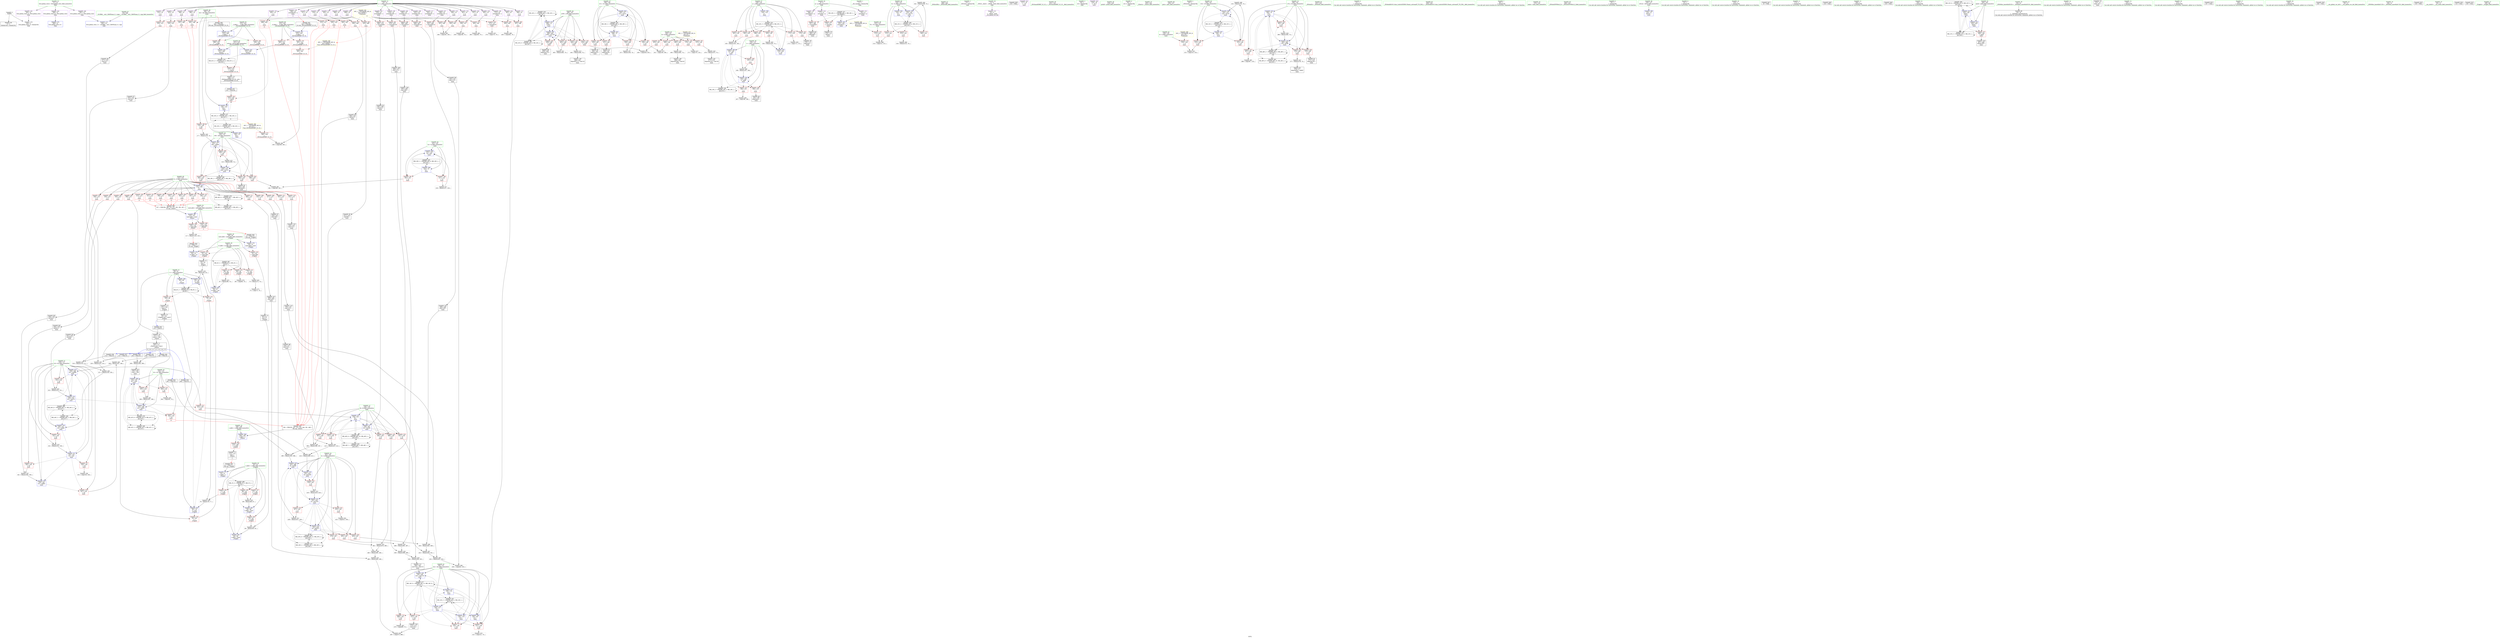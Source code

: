digraph "SVFG" {
	label="SVFG";

	Node0x5617685ad180 [shape=record,color=grey,label="{NodeID: 0\nNullPtr}"];
	Node0x5617685ad180 -> Node0x5617685d5140[style=solid];
	Node0x5617685ad180 -> Node0x5617685e2bb0[style=solid];
	Node0x5617685ef530 [shape=record,color=grey,label="{NodeID: 443\n348 = Binary(347, 346, )\n}"];
	Node0x5617685ef530 -> Node0x5617685e49f0[style=solid];
	Node0x5617685e2cb0 [shape=record,color=blue,label="{NodeID: 277\n54\<--51\nc.addr\<--c\n_Z2qpxii\n}"];
	Node0x5617685e2cb0 -> Node0x561768607c90[style=dashed];
	Node0x5617685d6a00 [shape=record,color=red,label="{NodeID: 194\n284\<--150\n\<--i39\nmain\n}"];
	Node0x5617685d6a00 -> Node0x5617685d5dd0[style=solid];
	Node0x5617685d41e0 [shape=record,color=black,label="{NodeID: 111\n504\<--503\nconv153\<--rem152\nmain\n}"];
	Node0x5617685d41e0 -> Node0x5617685e5620[style=solid];
	Node0x5617685af910 [shape=record,color=green,label="{NodeID: 28\n54\<--55\nc.addr\<--c.addr_field_insensitive\n_Z2qpxii\n}"];
	Node0x5617685af910 -> Node0x5617685da1b0[style=solid];
	Node0x5617685af910 -> Node0x5617685da280[style=solid];
	Node0x5617685af910 -> Node0x5617685da350[style=solid];
	Node0x5617685af910 -> Node0x5617685da420[style=solid];
	Node0x5617685af910 -> Node0x5617685e2cb0[style=solid];
	Node0x5617685af910 -> Node0x5617685e3190[style=solid];
	Node0x5617685af910 -> Node0x5617685e3260[style=solid];
	Node0x561768642d00 [shape=record,color=black,label="{NodeID: 637\n322 = PHI(105, )\n}"];
	Node0x561768642d00 -> Node0x5617685ee930[style=solid];
	Node0x56176861d8a0 [shape=record,color=black,label="{NodeID: 554\nMR_54V_2 = PHI(MR_54V_3, MR_54V_1, )\npts\{167 \}\n}"];
	Node0x56176861d8a0 -> Node0x5617685e52e0[style=dashed];
	Node0x56176861d8a0 -> Node0x561768607790[style=dashed];
	Node0x56176861d8a0 -> Node0x56176861d8a0[style=dashed];
	Node0x5617685f1f30 [shape=record,color=grey,label="{NodeID: 471\n75 = cmp(73, 70, )\n}"];
	Node0x5617685e4370 [shape=record,color=blue,label="{NodeID: 305\n136\<--274\nres\<--\nmain\n}"];
	Node0x5617685e4370 -> Node0x5617685dba10[style=dashed];
	Node0x5617685e4370 -> Node0x5617685dbae0[style=dashed];
	Node0x5617685e4370 -> Node0x5617686197a0[style=dashed];
	Node0x5617685d80c0 [shape=record,color=red,label="{NodeID: 222\n397\<--158\n\<--B\nmain\n}"];
	Node0x5617685d80c0 -> Node0x5617685ed130[style=solid];
	Node0x5617685d9b70 [shape=record,color=purple,label="{NodeID: 139\n478\<--10\narrayidx136\<--a\nmain\n}"];
	Node0x5617685d9b70 -> Node0x5617685e2290[style=solid];
	Node0x5617685d46f0 [shape=record,color=green,label="{NodeID: 56\n166\<--167\nj109\<--j109_field_insensitive\nmain\n}"];
	Node0x5617685d46f0 -> Node0x5617685e0ca0[style=solid];
	Node0x5617685d46f0 -> Node0x5617685e0d70[style=solid];
	Node0x5617685d46f0 -> Node0x5617685e0e40[style=solid];
	Node0x5617685d46f0 -> Node0x5617685e0f10[style=solid];
	Node0x5617685d46f0 -> Node0x5617685e52e0[style=solid];
	Node0x5617685d46f0 -> Node0x5617685e5480[style=solid];
	Node0x5617685eccb0 [shape=record,color=grey,label="{NodeID: 416\n493 = Binary(492, 74, )\n}"];
	Node0x5617685eccb0 -> Node0x5617685d3f70[style=solid];
	Node0x5617685e5a30 [shape=record,color=blue,label="{NodeID: 333\n551\<--565\nretval\<--\n_ZSt3maxIiERKT_S2_S2_\n}"];
	Node0x5617685e5a30 -> Node0x561768611aa0[style=dashed];
	Node0x5617685e1660 [shape=record,color=red,label="{NodeID: 250\n312\<--311\n\<--\nmain\n|{<s0>11}}"];
	Node0x5617685e1660:s0 -> Node0x561768643800[style=solid,color=red];
	Node0x5617685db2c0 [shape=record,color=red,label="{NodeID: 167\n186\<--130\n\<--i\nmain\n}"];
	Node0x5617685db2c0 -> Node0x5617685efe30[style=solid];
	Node0x5617685d5ea0 [shape=record,color=black,label="{NodeID: 84\n288\<--287\ntobool46\<--\nmain\n}"];
	Node0x561768597460 [shape=record,color=green,label="{NodeID: 1\n7\<--1\n__dso_handle\<--dummyObj\nGlob }"];
	Node0x5617685ef6b0 [shape=record,color=grey,label="{NodeID: 444\n541 = Binary(540, 74, )\n}"];
	Node0x5617685ef6b0 -> Node0x5617685e57c0[style=solid];
	Node0x5617685e2d80 [shape=record,color=blue,label="{NodeID: 278\n56\<--52\nst.addr\<--st\n_Z2qpxii\n}"];
	Node0x5617685e2d80 -> Node0x561768608190[style=dashed];
	Node0x5617685d6ad0 [shape=record,color=red,label="{NodeID: 195\n290\<--150\n\<--i39\nmain\n}"];
	Node0x5617685d6ad0 -> Node0x5617685e4510[style=solid];
	Node0x5617685d42b0 [shape=record,color=black,label="{NodeID: 112\n548\<--571\n_ZSt3maxIiERKT_S2_S2__ret\<--\n_ZSt3maxIiERKT_S2_S2_\n|{<s0>8}}"];
	Node0x5617685d42b0:s0 -> Node0x561768644fd0[style=solid,color=blue];
	Node0x5617685af9e0 [shape=record,color=green,label="{NodeID: 29\n56\<--57\nst.addr\<--st.addr_field_insensitive\n_Z2qpxii\n}"];
	Node0x5617685af9e0 -> Node0x5617685da4f0[style=solid];
	Node0x5617685af9e0 -> Node0x5617685da5c0[style=solid];
	Node0x5617685af9e0 -> Node0x5617685da690[style=solid];
	Node0x5617685af9e0 -> Node0x5617685e2d80[style=solid];
	Node0x5617685af9e0 -> Node0x5617685e3330[style=solid];
	Node0x561768642e00 [shape=record,color=black,label="{NodeID: 638\n346 = PHI(105, )\n}"];
	Node0x561768642e00 -> Node0x5617685ef530[style=solid];
	Node0x56176861dda0 [shape=record,color=black,label="{NodeID: 555\nMR_16V_3 = PHI(MR_16V_4, MR_16V_2, )\npts\{129 \}\n}"];
	Node0x56176861dda0 -> Node0x5617685dade0[style=dashed];
	Node0x56176861dda0 -> Node0x5617685daeb0[style=dashed];
	Node0x56176861dda0 -> Node0x5617685daf80[style=dashed];
	Node0x56176861dda0 -> Node0x5617685db050[style=dashed];
	Node0x56176861dda0 -> Node0x5617685db120[style=dashed];
	Node0x56176861dda0 -> Node0x5617685db1f0[style=dashed];
	Node0x56176861dda0 -> Node0x5617685e39b0[style=dashed];
	Node0x5617685f20b0 [shape=record,color=grey,label="{NodeID: 472\n241 = cmp(239, 240, )\n}"];
	Node0x5617685e4440 [shape=record,color=blue,label="{NodeID: 306\n150\<--277\ni39\<--add40\nmain\n}"];
	Node0x5617685e4440 -> Node0x5617685d6930[style=dashed];
	Node0x5617685e4440 -> Node0x5617685d6a00[style=dashed];
	Node0x5617685e4440 -> Node0x5617685d6ad0[style=dashed];
	Node0x5617685e4440 -> Node0x5617685d6ba0[style=dashed];
	Node0x5617685e4440 -> Node0x5617685e56f0[style=dashed];
	Node0x5617685e4440 -> Node0x56176861b0a0[style=dashed];
	Node0x5617685d8190 [shape=record,color=red,label="{NodeID: 223\n412\<--158\n\<--B\nmain\n}"];
	Node0x5617685d8190 -> Node0x5617685ef830[style=solid];
	Node0x5617685d9c40 [shape=record,color=purple,label="{NodeID: 140\n495\<--10\narrayidx147\<--a\nmain\n}"];
	Node0x5617685d9c40 -> Node0x5617685e2360[style=solid];
	Node0x5617685d4780 [shape=record,color=green,label="{NodeID: 57\n208\<--209\n_ZNSirsERi\<--_ZNSirsERi_field_insensitive\n}"];
	Node0x5617685ece30 [shape=record,color=grey,label="{NodeID: 417\n228 = Binary(227, 229, )\n}"];
	Node0x5617685ece30 -> Node0x5617685e3dc0[style=solid];
	Node0x5617685e5b00 [shape=record,color=blue,label="{NodeID: 334\n551\<--568\nretval\<--\n_ZSt3maxIiERKT_S2_S2_\n}"];
	Node0x5617685e5b00 -> Node0x561768611aa0[style=dashed];
	Node0x5617685e1730 [shape=record,color=red,label="{NodeID: 251\n316\<--315\n\<--\nmain\n}"];
	Node0x5617685e1730 -> Node0x5617685d6040[style=solid];
	Node0x5617685db390 [shape=record,color=red,label="{NodeID: 168\n190\<--130\n\<--i\nmain\n}"];
	Node0x5617685db390 -> Node0x5617685d5b60[style=solid];
	Node0x5617685d5f70 [shape=record,color=black,label="{NodeID: 85\n301\<--300\nconv\<--sub\nmain\n}"];
	Node0x5617685d5f70 -> Node0x5617685e45e0[style=solid];
	Node0x5617685d3520 [shape=record,color=green,label="{NodeID: 2\n15\<--1\n_ZSt3cin\<--dummyObj\nGlob }"];
	Node0x5617685ef830 [shape=record,color=grey,label="{NodeID: 445\n413 = Binary(411, 412, )\n}"];
	Node0x5617685ef830 -> Node0x5617685ef9b0[style=solid];
	Node0x5617685e2e50 [shape=record,color=blue,label="{NodeID: 279\n58\<--53\nmod.addr\<--mod\n_Z2qpxii\n}"];
	Node0x5617685e2e50 -> Node0x5617685da760[style=dashed];
	Node0x5617685e2e50 -> Node0x5617685da830[style=dashed];
	Node0x5617685d6ba0 [shape=record,color=red,label="{NodeID: 196\n509\<--150\n\<--i39\nmain\n}"];
	Node0x5617685d6ba0 -> Node0x5617685ed730[style=solid];
	Node0x5617685d4380 [shape=record,color=purple,label="{NodeID: 113\n32\<--4\n\<--_ZStL8__ioinit\n__cxx_global_var_init\n}"];
	Node0x5617685ad5d0 [shape=record,color=green,label="{NodeID: 30\n58\<--59\nmod.addr\<--mod.addr_field_insensitive\n_Z2qpxii\n}"];
	Node0x5617685ad5d0 -> Node0x5617685da760[style=solid];
	Node0x5617685ad5d0 -> Node0x5617685da830[style=solid];
	Node0x5617685ad5d0 -> Node0x5617685e2e50[style=solid];
	Node0x561768642f40 [shape=record,color=black,label="{NodeID: 639\n533 = PHI()\n}"];
	Node0x56176861e2a0 [shape=record,color=black,label="{NodeID: 556\nMR_18V_2 = PHI(MR_18V_3, MR_18V_1, )\npts\{131 \}\n}"];
	Node0x56176861e2a0 -> Node0x5617685e3740[style=dashed];
	Node0x56176861e2a0 -> Node0x56176861e2a0[style=dashed];
	Node0x5617685e4510 [shape=record,color=blue,label="{NodeID: 307\n152\<--290\nP\<--\nmain\n}"];
	Node0x5617685e4510 -> Node0x5617685d6c70[style=dashed];
	Node0x5617685e4510 -> Node0x5617685d6d40[style=dashed];
	Node0x5617685e4510 -> Node0x5617685d6e10[style=dashed];
	Node0x5617685e4510 -> Node0x5617685d6ee0[style=dashed];
	Node0x5617685e4510 -> Node0x5617685d6fb0[style=dashed];
	Node0x5617685e4510 -> Node0x5617685d7080[style=dashed];
	Node0x5617685e4510 -> Node0x5617685d7150[style=dashed];
	Node0x5617685e4510 -> Node0x5617685d7220[style=dashed];
	Node0x5617685e4510 -> Node0x5617685d72f0[style=dashed];
	Node0x5617685e4510 -> Node0x5617685d73c0[style=dashed];
	Node0x5617685e4510 -> Node0x5617685d7490[style=dashed];
	Node0x5617685e4510 -> Node0x5617685d7560[style=dashed];
	Node0x5617685e4510 -> Node0x5617685d7630[style=dashed];
	Node0x5617685e4510 -> Node0x5617685d7700[style=dashed];
	Node0x5617685e4510 -> Node0x5617685d77d0[style=dashed];
	Node0x5617685e4510 -> Node0x5617685d78a0[style=dashed];
	Node0x5617685e4510 -> Node0x561768605490[style=dashed];
	Node0x5617685e4510 -> Node0x56176861b5a0[style=dashed];
	Node0x5617685d8260 [shape=record,color=red,label="{NodeID: 224\n451\<--158\n\<--B\nmain\n}"];
	Node0x5617685d8260 -> Node0x5617685de560[style=solid];
	Node0x5617685d9d10 [shape=record,color=purple,label="{NodeID: 141\n517\<--16\n\<--.str\nmain\n}"];
	Node0x5617685d4810 [shape=record,color=green,label="{NodeID: 58\n251\<--252\n_ZSt3maxIiERKT_S2_S2_\<--_ZSt3maxIiERKT_S2_S2__field_insensitive\n}"];
	Node0x5617685ecfb0 [shape=record,color=grey,label="{NodeID: 418\n476 = Binary(475, 74, )\n}"];
	Node0x5617685ecfb0 -> Node0x5617685d3d00[style=solid];
	Node0x5617685e1800 [shape=record,color=red,label="{NodeID: 252\n320\<--319\n\<--\nmain\n|{<s0>12}}"];
	Node0x5617685e1800:s0 -> Node0x561768643800[style=solid,color=red];
	Node0x5617685db460 [shape=record,color=red,label="{NodeID: 169\n197\<--130\n\<--i\nmain\n}"];
	Node0x5617685db460 -> Node0x5617685de3e0[style=solid];
	Node0x5617685d6040 [shape=record,color=black,label="{NodeID: 86\n317\<--316\nconv55\<--\nmain\n}"];
	Node0x5617685d6040 -> Node0x5617685eec30[style=solid];
	Node0x5617685ac480 [shape=record,color=green,label="{NodeID: 3\n16\<--1\n.str\<--dummyObj\nGlob }"];
	Node0x5617685ef9b0 [shape=record,color=grey,label="{NodeID: 446\n414 = Binary(408, 413, )\n}"];
	Node0x5617685ef9b0 -> Node0x5617685e4fa0[style=solid];
	Node0x5617685e2f20 [shape=record,color=blue,label="{NodeID: 280\n60\<--66\nr\<--\n_Z2qpxii\n}"];
	Node0x5617685e2f20 -> Node0x561768608690[style=dashed];
	Node0x5617685d6c70 [shape=record,color=red,label="{NodeID: 197\n294\<--152\n\<--P\nmain\n|{<s0>9}}"];
	Node0x5617685d6c70:s0 -> Node0x561768643d80[style=solid,color=red];
	Node0x5617685d4450 [shape=record,color=purple,label="{NodeID: 114\n177\<--8\narrayidx\<--p\nmain\n}"];
	Node0x5617685d4450 -> Node0x5617685e0fe0[style=solid];
	Node0x5617685ad6a0 [shape=record,color=green,label="{NodeID: 31\n60\<--61\nr\<--r_field_insensitive\n_Z2qpxii\n}"];
	Node0x5617685ad6a0 -> Node0x5617685da900[style=solid];
	Node0x5617685ad6a0 -> Node0x5617685da9d0[style=solid];
	Node0x5617685ad6a0 -> Node0x5617685daaa0[style=solid];
	Node0x5617685ad6a0 -> Node0x5617685e2f20[style=solid];
	Node0x5617685ad6a0 -> Node0x5617685e2ff0[style=solid];
	Node0x5617685ad6a0 -> Node0x5617685e30c0[style=solid];
	Node0x561768643010 [shape=record,color=black,label="{NodeID: 640\n549 = PHI(146, )\n0th arg _ZSt3maxIiERKT_S2_S2_ }"];
	Node0x561768643010 -> Node0x5617685e5890[style=solid];
	Node0x56176861e7a0 [shape=record,color=black,label="{NodeID: 557\nMR_56V_2 = PHI(MR_56V_3, MR_56V_1, )\npts\{90000 \}\n}"];
	Node0x56176861e7a0 -> Node0x5617685e0fe0[style=dashed];
	Node0x56176861e7a0 -> Node0x5617685e13f0[style=dashed];
	Node0x56176861e7a0 -> Node0x5617685e3810[style=dashed];
	Node0x56176861e7a0 -> Node0x56176861e7a0[style=dashed];
	Node0x5617685e45e0 [shape=record,color=blue,label="{NodeID: 308\n154\<--301\nk1\<--conv\nmain\n}"];
	Node0x5617685e45e0 -> Node0x5617685d7970[style=dashed];
	Node0x5617685e45e0 -> Node0x5617685d7a40[style=dashed];
	Node0x5617685e45e0 -> Node0x5617685d7b10[style=dashed];
	Node0x5617685e45e0 -> Node0x5617685e46b0[style=dashed];
	Node0x5617685e45e0 -> Node0x561768605990[style=dashed];
	Node0x5617685e45e0 -> Node0x56176861baa0[style=dashed];
	Node0x5617685d8330 [shape=record,color=red,label="{NodeID: 225\n482\<--158\n\<--B\nmain\n}"];
	Node0x5617685d8330 -> Node0x5617685ec230[style=solid];
	Node0x5617685d9de0 [shape=record,color=purple,label="{NodeID: 142\n524\<--18\n\<--.str.1\nmain\n}"];
	Node0x5617685d48d0 [shape=record,color=green,label="{NodeID: 59\n519\<--520\nprintf\<--printf_field_insensitive\n}"];
	Node0x561768622320 [shape=record,color=yellow,style=double,label="{NodeID: 585\n58V_1 = ENCHI(MR_58V_0)\npts\{140000 \}\nFun[main]|{|<s23>8}}"];
	Node0x561768622320 -> Node0x5617685e10b0[style=dashed];
	Node0x561768622320 -> Node0x5617685e1180[style=dashed];
	Node0x561768622320 -> Node0x5617685e1250[style=dashed];
	Node0x561768622320 -> Node0x5617685e1320[style=dashed];
	Node0x561768622320 -> Node0x5617685e14c0[style=dashed];
	Node0x561768622320 -> Node0x5617685e1590[style=dashed];
	Node0x561768622320 -> Node0x5617685e1660[style=dashed];
	Node0x561768622320 -> Node0x5617685e1730[style=dashed];
	Node0x561768622320 -> Node0x5617685e1800[style=dashed];
	Node0x561768622320 -> Node0x5617685e18d0[style=dashed];
	Node0x561768622320 -> Node0x5617685e19a0[style=dashed];
	Node0x561768622320 -> Node0x5617685e1a70[style=dashed];
	Node0x561768622320 -> Node0x5617685e1b40[style=dashed];
	Node0x561768622320 -> Node0x5617685e1c10[style=dashed];
	Node0x561768622320 -> Node0x5617685e1ce0[style=dashed];
	Node0x561768622320 -> Node0x5617685e1db0[style=dashed];
	Node0x561768622320 -> Node0x5617685e1e80[style=dashed];
	Node0x561768622320 -> Node0x5617685e1f50[style=dashed];
	Node0x561768622320 -> Node0x5617685e2020[style=dashed];
	Node0x561768622320 -> Node0x5617685e20f0[style=dashed];
	Node0x561768622320 -> Node0x5617685e21c0[style=dashed];
	Node0x561768622320 -> Node0x5617685e2290[style=dashed];
	Node0x561768622320 -> Node0x5617685e2360[style=dashed];
	Node0x561768622320:s23 -> Node0x5617686227b0[style=dashed,color=red];
	Node0x5617685ed130 [shape=record,color=grey,label="{NodeID: 419\n398 = Binary(396, 397, )\n}"];
	Node0x5617685ed130 -> Node0x5617685ee4b0[style=solid];
	Node0x5617685e18d0 [shape=record,color=red,label="{NodeID: 253\n324\<--323\n\<--\nmain\n}"];
	Node0x5617685e18d0 -> Node0x5617685d6110[style=solid];
	Node0x5617685db530 [shape=record,color=red,label="{NodeID: 170\n213\<--132\n\<--TC\nmain\n}"];
	Node0x5617685db530 -> Node0x5617685f1ab0[style=solid];
	Node0x5617685d6110 [shape=record,color=black,label="{NodeID: 87\n325\<--324\nconv58\<--\nmain\n}"];
	Node0x5617685d6110 -> Node0x5617685ee930[style=solid];
	Node0x5617685ac510 [shape=record,color=green,label="{NodeID: 4\n18\<--1\n.str.1\<--dummyObj\nGlob }"];
	Node0x5617685efb30 [shape=record,color=grey,label="{NodeID: 447\n341 = Binary(340, 339, )\n}"];
	Node0x5617685efb30 -> Node0x5617685e4920[style=solid];
	Node0x5617685e2ff0 [shape=record,color=blue,label="{NodeID: 281\n60\<--79\nr\<--mul\n_Z2qpxii\n}"];
	Node0x5617685e2ff0 -> Node0x5617685da9d0[style=dashed];
	Node0x5617685e2ff0 -> Node0x5617685e30c0[style=dashed];
	Node0x5617685d6d40 [shape=record,color=red,label="{NodeID: 198\n298\<--152\n\<--P\nmain\n|{<s0>10}}"];
	Node0x5617685d6d40:s0 -> Node0x561768643d80[style=solid,color=red];
	Node0x5617685d4520 [shape=record,color=purple,label="{NodeID: 115\n192\<--8\narrayidx5\<--p\nmain\n}"];
	Node0x5617685d4520 -> Node0x5617685e3810[style=solid];
	Node0x5617685ad770 [shape=record,color=green,label="{NodeID: 32\n103\<--104\n_Z3invii\<--_Z3invii_field_insensitive\n}"];
	Node0x561768643180 [shape=record,color=black,label="{NodeID: 641\n550 = PHI(249, )\n1st arg _ZSt3maxIiERKT_S2_S2_ }"];
	Node0x561768643180 -> Node0x5617685e5960[style=solid];
	Node0x561768604590 [shape=record,color=black,label="{NodeID: 475\nMR_34V_4 = PHI(MR_34V_5, MR_34V_3, )\npts\{147 \}\n|{|<s4>8}}"];
	Node0x561768604590 -> Node0x5617685dc3d0[style=dashed];
	Node0x561768604590 -> Node0x5617685e10b0[style=dashed];
	Node0x561768604590 -> Node0x5617685e4100[style=dashed];
	Node0x561768604590 -> Node0x56176861a6a0[style=dashed];
	Node0x561768604590:s4 -> Node0x5617686225f0[style=dashed,color=red];
	Node0x5617685e46b0 [shape=record,color=blue,label="{NodeID: 309\n154\<--308\nk1\<--add52\nmain\n}"];
	Node0x5617685e46b0 -> Node0x5617685d7b10[style=dashed];
	Node0x5617685e46b0 -> Node0x561768605990[style=dashed];
	Node0x5617685e46b0 -> Node0x56176861baa0[style=dashed];
	Node0x5617685d8400 [shape=record,color=red,label="{NodeID: 226\n499\<--158\n\<--B\nmain\n}"];
	Node0x5617685d8400 -> Node0x5617685edbb0[style=solid];
	Node0x5617685d9eb0 [shape=record,color=purple,label="{NodeID: 143\n590\<--21\nllvm.global_ctors_0\<--llvm.global_ctors\nGlob }"];
	Node0x5617685d9eb0 -> Node0x5617685e29e0[style=solid];
	Node0x5617685d49d0 [shape=record,color=green,label="{NodeID: 60\n526\<--527\nputs\<--puts_field_insensitive\n}"];
	Node0x5617685ed2b0 [shape=record,color=grey,label="{NodeID: 420\n503 = Binary(500, 502, )\n}"];
	Node0x5617685ed2b0 -> Node0x5617685d41e0[style=solid];
	Node0x5617685e19a0 [shape=record,color=red,label="{NodeID: 254\n358\<--357\n\<--\nmain\n}"];
	Node0x5617685e19a0 -> Node0x5617685f14b0[style=solid];
	Node0x5617685db600 [shape=record,color=red,label="{NodeID: 171\n212\<--134\n\<--tc\nmain\n}"];
	Node0x5617685db600 -> Node0x5617685f1ab0[style=solid];
	Node0x5617685d61e0 [shape=record,color=black,label="{NodeID: 88\n330\<--329\nconv61\<--\nmain\n}"];
	Node0x5617685d61e0 -> Node0x5617685ee630[style=solid];
	Node0x5617685ac5a0 [shape=record,color=green,label="{NodeID: 5\n20\<--1\n_ZSt4cout\<--dummyObj\nGlob }"];
	Node0x5617685efcb0 [shape=record,color=grey,label="{NodeID: 448\n233 = Binary(232, 74, )\n}"];
	Node0x5617685efcb0 -> Node0x5617685e3e90[style=solid];
	Node0x5617685e30c0 [shape=record,color=blue,label="{NodeID: 282\n60\<--84\nr\<--rem\n_Z2qpxii\n}"];
	Node0x5617685e30c0 -> Node0x561768608690[style=dashed];
	Node0x5617685d6e10 [shape=record,color=red,label="{NodeID: 199\n306\<--152\n\<--P\nmain\n}"];
	Node0x5617685d6e10 -> Node0x5617685de260[style=solid];
	Node0x5617685d88c0 [shape=record,color=purple,label="{NodeID: 116\n286\<--8\narrayidx45\<--p\nmain\n}"];
	Node0x5617685d88c0 -> Node0x5617685e13f0[style=solid];
	Node0x5617685ad870 [shape=record,color=green,label="{NodeID: 33\n108\<--109\nc.addr\<--c.addr_field_insensitive\n_Z3invii\n}"];
	Node0x5617685ad870 -> Node0x5617685dab70[style=solid];
	Node0x5617685ad870 -> Node0x5617685e3400[style=solid];
	Node0x5617686432c0 [shape=record,color=black,label="{NodeID: 642\n51 = PHI(115, )\n0th arg _Z2qpxii }"];
	Node0x5617686432c0 -> Node0x5617685e2cb0[style=solid];
	Node0x5617685e4780 [shape=record,color=blue,label="{NodeID: 310\n156\<--327\nk2\<--sub60\nmain\n}"];
	Node0x5617685e4780 -> Node0x5617685d7be0[style=dashed];
	Node0x5617685e4780 -> Node0x5617685e4850[style=dashed];
	Node0x5617685d84d0 [shape=record,color=red,label="{NodeID: 227\n367\<--160\n\<--j74\nmain\n}"];
	Node0x5617685d84d0 -> Node0x5617685f11b0[style=solid];
	Node0x5617685d9fb0 [shape=record,color=purple,label="{NodeID: 144\n591\<--21\nllvm.global_ctors_1\<--llvm.global_ctors\nGlob }"];
	Node0x5617685d9fb0 -> Node0x5617685e2ab0[style=solid];
	Node0x5617685d4ad0 [shape=record,color=green,label="{NodeID: 61\n531\<--532\n_ZNSolsEi\<--_ZNSolsEi_field_insensitive\n}"];
	Node0x5617685ed430 [shape=record,color=grey,label="{NodeID: 421\n97 = Binary(96, 74, )\n}"];
	Node0x5617685ed430 -> Node0x5617685e3330[style=solid];
	Node0x5617685e1a70 [shape=record,color=red,label="{NodeID: 255\n362\<--361\n\<--\nmain\n}"];
	Node0x5617685e1a70 -> Node0x5617685f1630[style=solid];
	Node0x5617685db6d0 [shape=record,color=red,label="{NodeID: 172\n515\<--134\n\<--tc\nmain\n}"];
	Node0x5617685db6d0 -> Node0x5617685de0e0[style=solid];
	Node0x5617685d62b0 [shape=record,color=black,label="{NodeID: 89\n339\<--338\nconv64\<--\nmain\n}"];
	Node0x5617685d62b0 -> Node0x5617685efb30[style=solid];
	Node0x5617685ac630 [shape=record,color=green,label="{NodeID: 6\n22\<--1\n\<--dummyObj\nCan only get source location for instruction, argument, global var or function.}"];
	Node0x5617685efe30 [shape=record,color=grey,label="{NodeID: 449\n187 = cmp(186, 188, )\n}"];
	Node0x5617685e3190 [shape=record,color=blue,label="{NodeID: 283\n54\<--89\nc.addr\<--mul2\n_Z2qpxii\n}"];
	Node0x5617685e3190 -> Node0x5617685da420[style=dashed];
	Node0x5617685e3190 -> Node0x5617685e3260[style=dashed];
	Node0x5617685d6ee0 [shape=record,color=red,label="{NodeID: 200\n313\<--152\n\<--P\nmain\n|{<s0>11}}"];
	Node0x5617685d6ee0:s0 -> Node0x561768643d80[style=solid,color=red];
	Node0x5617685d8990 [shape=record,color=purple,label="{NodeID: 117\n245\<--10\narrayidx26\<--a\nmain\n}"];
	Node0x5617685ad940 [shape=record,color=green,label="{NodeID: 34\n110\<--111\nmod.addr\<--mod.addr_field_insensitive\n_Z3invii\n}"];
	Node0x5617685ad940 -> Node0x5617685dac40[style=solid];
	Node0x5617685ad940 -> Node0x5617685dad10[style=solid];
	Node0x5617685ad940 -> Node0x5617685e34d0[style=solid];
	Node0x561768643400 [shape=record,color=black,label="{NodeID: 643\n52 = PHI(117, )\n1st arg _Z2qpxii }"];
	Node0x561768643400 -> Node0x5617685e2d80[style=solid];
	Node0x561768604f90 [shape=record,color=black,label="{NodeID: 477\nMR_24V_9 = PHI(MR_24V_12, MR_24V_8, )\npts\{137 \}\n}"];
	Node0x561768604f90 -> Node0x5617685db870[style=dashed];
	Node0x561768604f90 -> Node0x5617685db940[style=dashed];
	Node0x561768604f90 -> Node0x5617685dba10[style=dashed];
	Node0x561768604f90 -> Node0x5617685dbae0[style=dashed];
	Node0x561768604f90 -> Node0x5617685e5550[style=dashed];
	Node0x561768604f90 -> Node0x5617685e5620[style=dashed];
	Node0x561768604f90 -> Node0x561768604f90[style=dashed];
	Node0x561768604f90 -> Node0x5617686197a0[style=dashed];
	Node0x5617685e4850 [shape=record,color=blue,label="{NodeID: 311\n156\<--332\nk2\<--rem\nmain\n}"];
	Node0x5617685e4850 -> Node0x5617685d7cb0[style=dashed];
	Node0x5617685e4850 -> Node0x5617685d7d80[style=dashed];
	Node0x5617685e4850 -> Node0x5617685d7e50[style=dashed];
	Node0x5617685e4850 -> Node0x5617685e4920[style=dashed];
	Node0x5617685e4850 -> Node0x5617685e49f0[style=dashed];
	Node0x5617685d85a0 [shape=record,color=red,label="{NodeID: 228\n370\<--160\n\<--j74\nmain\n}"];
	Node0x5617685d85a0 -> Node0x5617685d6450[style=solid];
	Node0x5617685da0b0 [shape=record,color=purple,label="{NodeID: 145\n592\<--21\nllvm.global_ctors_2\<--llvm.global_ctors\nGlob }"];
	Node0x5617685da0b0 -> Node0x5617685e2bb0[style=solid];
	Node0x5617685d4bd0 [shape=record,color=green,label="{NodeID: 62\n534\<--535\n_ZSt4endlIcSt11char_traitsIcEERSt13basic_ostreamIT_T0_ES6_\<--_ZSt4endlIcSt11char_traitsIcEERSt13basic_ostreamIT_T0_ES6__field_insensitive\n}"];
	Node0x5617686225f0 [shape=record,color=yellow,style=double,label="{NodeID: 588\n34V_1 = ENCHI(MR_34V_0)\npts\{147 \}\nFun[_ZSt3maxIiERKT_S2_S2_]}"];
	Node0x5617686225f0 -> Node0x5617685e2840[style=dashed];
	Node0x5617685ed5b0 [shape=record,color=grey,label="{NodeID: 422\n94 = Binary(93, 92, )\n}"];
	Node0x5617685ed5b0 -> Node0x5617685e3260[style=solid];
	Node0x5617685e1b40 [shape=record,color=red,label="{NodeID: 256\n373\<--372\n\<--arrayidx79\nmain\n}"];
	Node0x5617685e1b40 -> Node0x5617685f0430[style=solid];
	Node0x5617685db7a0 [shape=record,color=red,label="{NodeID: 173\n540\<--134\n\<--tc\nmain\n}"];
	Node0x5617685db7a0 -> Node0x5617685ef6b0[style=solid];
	Node0x5617685d6380 [shape=record,color=black,label="{NodeID: 90\n351\<--350\nconv69\<--\nmain\n}"];
	Node0x5617685d6380 -> Node0x5617685ef3b0[style=solid];
	Node0x5617685ac0d0 [shape=record,color=green,label="{NodeID: 7\n66\<--1\n\<--dummyObj\nCan only get source location for instruction, argument, global var or function.}"];
	Node0x5617685effb0 [shape=record,color=grey,label="{NodeID: 450\n304 = cmp(303, 70, )\n}"];
	Node0x5617685e3260 [shape=record,color=blue,label="{NodeID: 284\n54\<--94\nc.addr\<--rem4\n_Z2qpxii\n}"];
	Node0x5617685e3260 -> Node0x561768607c90[style=dashed];
	Node0x5617685d6fb0 [shape=record,color=red,label="{NodeID: 201\n321\<--152\n\<--P\nmain\n|{<s0>12}}"];
	Node0x5617685d6fb0:s0 -> Node0x561768643d80[style=solid,color=red];
	Node0x5617685d8a60 [shape=record,color=purple,label="{NodeID: 118\n249\<--10\narrayidx29\<--a\nmain\n|{<s0>8}}"];
	Node0x5617685d8a60:s0 -> Node0x561768643180[style=solid,color=red];
	Node0x5617685ada10 [shape=record,color=green,label="{NodeID: 35\n123\<--124\nmain\<--main_field_insensitive\n}"];
	Node0x561768643540 [shape=record,color=black,label="{NodeID: 644\n53 = PHI(119, )\n2nd arg _Z2qpxii }"];
	Node0x561768643540 -> Node0x5617685e2e50[style=solid];
	Node0x561768605490 [shape=record,color=black,label="{NodeID: 478\nMR_40V_6 = PHI(MR_40V_7, MR_40V_5, )\npts\{153 \}\n}"];
	Node0x561768605490 -> Node0x5617685e4510[style=dashed];
	Node0x561768605490 -> Node0x561768605490[style=dashed];
	Node0x561768605490 -> Node0x56176861b5a0[style=dashed];
	Node0x5617685e4920 [shape=record,color=blue,label="{NodeID: 312\n156\<--341\nk2\<--add65\nmain\n}"];
	Node0x5617685e4920 -> Node0x5617685d7e50[style=dashed];
	Node0x5617685e4920 -> Node0x5617685e49f0[style=dashed];
	Node0x5617685d8670 [shape=record,color=red,label="{NodeID: 229\n376\<--160\n\<--j74\nmain\n}"];
	Node0x5617685d8670 -> Node0x5617685ec6b0[style=solid];
	Node0x5617685da1b0 [shape=record,color=red,label="{NodeID: 146\n77\<--54\n\<--c.addr\n_Z2qpxii\n}"];
	Node0x5617685da1b0 -> Node0x5617685eef30[style=solid];
	Node0x5617685d4cd0 [shape=record,color=green,label="{NodeID: 63\n536\<--537\n_ZNSolsEPFRSoS_E\<--_ZNSolsEPFRSoS_E_field_insensitive\n}"];
	Node0x5617685ed730 [shape=record,color=grey,label="{NodeID: 423\n510 = Binary(509, 74, )\n}"];
	Node0x5617685ed730 -> Node0x5617685e56f0[style=solid];
	Node0x5617685e1c10 [shape=record,color=red,label="{NodeID: 257\n380\<--379\n\<--arrayidx84\nmain\n}"];
	Node0x5617685e1c10 -> Node0x5617685d65f0[style=solid];
	Node0x5617685db870 [shape=record,color=red,label="{NodeID: 174\n469\<--136\n\<--res\nmain\n}"];
	Node0x5617685db870 -> Node0x5617685f1930[style=solid];
	Node0x5617685d6450 [shape=record,color=black,label="{NodeID: 91\n371\<--370\nidxprom78\<--\nmain\n}"];
	Node0x5617685ac160 [shape=record,color=green,label="{NodeID: 8\n70\<--1\n\<--dummyObj\nCan only get source location for instruction, argument, global var or function.}"];
	Node0x5617685f0130 [shape=record,color=grey,label="{NodeID: 451\n436 = cmp(434, 435, )\n}"];
	Node0x5617685e3330 [shape=record,color=blue,label="{NodeID: 285\n56\<--97\nst.addr\<--shr\n_Z2qpxii\n}"];
	Node0x5617685e3330 -> Node0x561768608190[style=dashed];
	Node0x5617685d7080 [shape=record,color=red,label="{NodeID: 202\n329\<--152\n\<--P\nmain\n}"];
	Node0x5617685d7080 -> Node0x5617685d61e0[style=solid];
	Node0x5617685d8b30 [shape=record,color=purple,label="{NodeID: 119\n260\<--10\n\<--a\nmain\n}"];
	Node0x5617685d8b30 -> Node0x5617685e1180[style=solid];
	Node0x5617685adb10 [shape=record,color=green,label="{NodeID: 36\n126\<--127\nretval\<--retval_field_insensitive\nmain\n}"];
	Node0x5617685adb10 -> Node0x5617685e35a0[style=solid];
	Node0x561768643800 [shape=record,color=black,label="{NodeID: 645\n106 = PHI(293, 297, 312, 320, 344, 391, 406, )\n0th arg _Z3invii }"];
	Node0x561768643800 -> Node0x5617685e3400[style=solid];
	Node0x561768605990 [shape=record,color=black,label="{NodeID: 479\nMR_42V_6 = PHI(MR_42V_9, MR_42V_5, )\npts\{155 \}\n}"];
	Node0x561768605990 -> Node0x5617685e45e0[style=dashed];
	Node0x561768605990 -> Node0x561768605990[style=dashed];
	Node0x561768605990 -> Node0x56176861baa0[style=dashed];
	Node0x5617685e49f0 [shape=record,color=blue,label="{NodeID: 313\n156\<--348\nk2\<--mul68\nmain\n}"];
	Node0x5617685e49f0 -> Node0x5617685d7f20[style=dashed];
	Node0x5617685e49f0 -> Node0x5617685e4ac0[style=dashed];
	Node0x5617685d8740 [shape=record,color=red,label="{NodeID: 230\n385\<--160\n\<--j74\nmain\n}"];
	Node0x5617685d8740 -> Node0x5617685ee7b0[style=solid];
	Node0x5617685da280 [shape=record,color=red,label="{NodeID: 147\n87\<--54\n\<--c.addr\n_Z2qpxii\n}"];
	Node0x5617685da280 -> Node0x5617685ee030[style=solid];
	Node0x5617685d4dd0 [shape=record,color=green,label="{NodeID: 64\n551\<--552\nretval\<--retval_field_insensitive\n_ZSt3maxIiERKT_S2_S2_\n}"];
	Node0x5617685d4dd0 -> Node0x5617685e2430[style=solid];
	Node0x5617685d4dd0 -> Node0x5617685e5a30[style=solid];
	Node0x5617685d4dd0 -> Node0x5617685e5b00[style=solid];
	Node0x5617686227b0 [shape=record,color=yellow,style=double,label="{NodeID: 590\n58V_1 = ENCHI(MR_58V_0)\npts\{140000 \}\nFun[_ZSt3maxIiERKT_S2_S2_]}"];
	Node0x5617686227b0 -> Node0x5617685e2910[style=dashed];
	Node0x5617685ed8b0 [shape=record,color=grey,label="{NodeID: 424\n183 = Binary(181, 182, )\n}"];
	Node0x5617685ed8b0 -> Node0x5617685e3740[style=solid];
	Node0x5617685e1ce0 [shape=record,color=red,label="{NodeID: 258\n391\<--390\n\<--\nmain\n|{<s0>14}}"];
	Node0x5617685e1ce0:s0 -> Node0x561768643800[style=solid,color=red];
	Node0x5617685db940 [shape=record,color=red,label="{NodeID: 175\n472\<--136\n\<--res\nmain\n}"];
	Node0x5617685db940 -> Node0x5617685d3c30[style=solid];
	Node0x5617685d6520 [shape=record,color=black,label="{NodeID: 92\n378\<--377\nidxprom83\<--add82\nmain\n}"];
	Node0x5617685ac1f0 [shape=record,color=green,label="{NodeID: 9\n74\<--1\n\<--dummyObj\nCan only get source location for instruction, argument, global var or function.}"];
	Node0x5617685f02b0 [shape=record,color=grey,label="{NodeID: 452\n522 = cmp(521, 70, )\n}"];
	Node0x5617685e3400 [shape=record,color=blue,label="{NodeID: 286\n108\<--106\nc.addr\<--c\n_Z3invii\n}"];
	Node0x5617685e3400 -> Node0x5617685dab70[style=dashed];
	Node0x5617685d7150 [shape=record,color=red,label="{NodeID: 203\n338\<--152\n\<--P\nmain\n}"];
	Node0x5617685d7150 -> Node0x5617685d62b0[style=solid];
	Node0x5617685d8c00 [shape=record,color=purple,label="{NodeID: 120\n262\<--10\n\<--a\nmain\n}"];
	Node0x5617685d8c00 -> Node0x5617685e1250[style=solid];
	Node0x5617685adbe0 [shape=record,color=green,label="{NodeID: 37\n128\<--129\nj\<--j_field_insensitive\nmain\n}"];
	Node0x5617685adbe0 -> Node0x5617685dade0[style=solid];
	Node0x5617685adbe0 -> Node0x5617685daeb0[style=solid];
	Node0x5617685adbe0 -> Node0x5617685daf80[style=solid];
	Node0x5617685adbe0 -> Node0x5617685db050[style=solid];
	Node0x5617685adbe0 -> Node0x5617685db120[style=solid];
	Node0x5617685adbe0 -> Node0x5617685db1f0[style=solid];
	Node0x5617685adbe0 -> Node0x5617685e3670[style=solid];
	Node0x5617685adbe0 -> Node0x5617685e39b0[style=solid];
	Node0x561768643d80 [shape=record,color=black,label="{NodeID: 646\n107 = PHI(294, 298, 313, 321, 345, 392, 407, )\n1st arg _Z3invii }"];
	Node0x561768643d80 -> Node0x5617685e34d0[style=solid];
	Node0x561768605e90 [shape=record,color=black,label="{NodeID: 480\nMR_44V_6 = PHI(MR_44V_12, MR_44V_5, )\npts\{157 \}\n}"];
	Node0x561768605e90 -> Node0x5617685e4780[style=dashed];
	Node0x561768605e90 -> Node0x561768605e90[style=dashed];
	Node0x561768605e90 -> Node0x56176861bfa0[style=dashed];
	Node0x5617685e4ac0 [shape=record,color=blue,label="{NodeID: 314\n156\<--353\nk2\<--rem70\nmain\n}"];
	Node0x5617685e4ac0 -> Node0x5617685d7ff0[style=dashed];
	Node0x5617685e4ac0 -> Node0x561768605e90[style=dashed];
	Node0x5617685e4ac0 -> Node0x56176861bfa0[style=dashed];
	Node0x5617685e0730 [shape=record,color=red,label="{NodeID: 231\n419\<--162\n\<--A\nmain\n}"];
	Node0x5617685e0730 -> Node0x5617685ec9b0[style=solid];
	Node0x5617685da350 [shape=record,color=red,label="{NodeID: 148\n88\<--54\n\<--c.addr\n_Z2qpxii\n}"];
	Node0x5617685da350 -> Node0x5617685ee030[style=solid];
	Node0x5617685d4ea0 [shape=record,color=green,label="{NodeID: 65\n553\<--554\n__a.addr\<--__a.addr_field_insensitive\n_ZSt3maxIiERKT_S2_S2_\n}"];
	Node0x5617685d4ea0 -> Node0x5617685e2500[style=solid];
	Node0x5617685d4ea0 -> Node0x5617685e25d0[style=solid];
	Node0x5617685d4ea0 -> Node0x5617685e5890[style=solid];
	Node0x5617685eda30 [shape=record,color=grey,label="{NodeID: 425\n498 = Binary(491, 497, )\n}"];
	Node0x5617685eda30 -> Node0x5617685edbb0[style=solid];
	Node0x5617685e1db0 [shape=record,color=red,label="{NodeID: 259\n395\<--394\n\<--\nmain\n}"];
	Node0x5617685e1db0 -> Node0x5617685d66c0[style=solid];
	Node0x5617685dba10 [shape=record,color=red,label="{NodeID: 176\n521\<--136\n\<--res\nmain\n}"];
	Node0x5617685dba10 -> Node0x5617685f02b0[style=solid];
	Node0x5617685d65f0 [shape=record,color=black,label="{NodeID: 93\n381\<--380\nconv85\<--\nmain\n}"];
	Node0x5617685d65f0 -> Node0x5617685e4d30[style=solid];
	Node0x5617685acad0 [shape=record,color=green,label="{NodeID: 10\n118\<--1\n\<--dummyObj\nCan only get source location for instruction, argument, global var or function.}"];
	Node0x5617685f0430 [shape=record,color=grey,label="{NodeID: 453\n374 = cmp(373, 70, )\n}"];
	Node0x5617685e34d0 [shape=record,color=blue,label="{NodeID: 287\n110\<--107\nmod.addr\<--mod\n_Z3invii\n}"];
	Node0x5617685e34d0 -> Node0x5617685dac40[style=dashed];
	Node0x5617685e34d0 -> Node0x5617685dad10[style=dashed];
	Node0x5617685d7220 [shape=record,color=red,label="{NodeID: 204\n345\<--152\n\<--P\nmain\n|{<s0>13}}"];
	Node0x5617685d7220:s0 -> Node0x561768643d80[style=solid,color=red];
	Node0x5617685d8cd0 [shape=record,color=purple,label="{NodeID: 121\n266\<--10\n\<--a\nmain\n}"];
	Node0x5617685d8cd0 -> Node0x5617685e1320[style=solid];
	Node0x5617685adcb0 [shape=record,color=green,label="{NodeID: 38\n130\<--131\ni\<--i_field_insensitive\nmain\n}"];
	Node0x5617685adcb0 -> Node0x5617685db2c0[style=solid];
	Node0x5617685adcb0 -> Node0x5617685db390[style=solid];
	Node0x5617685adcb0 -> Node0x5617685db460[style=solid];
	Node0x5617685adcb0 -> Node0x5617685e3740[style=solid];
	Node0x5617685adcb0 -> Node0x5617685e38e0[style=solid];
	Node0x5617686443d0 [shape=record,color=black,label="{NodeID: 647\n33 = PHI()\n}"];
	Node0x561768606390 [shape=record,color=black,label="{NodeID: 481\nMR_46V_6 = PHI(MR_46V_10, MR_46V_5, )\npts\{159 \}\n}"];
	Node0x561768606390 -> Node0x5617685e4b90[style=dashed];
	Node0x561768606390 -> Node0x561768606390[style=dashed];
	Node0x561768606390 -> Node0x56176861c4a0[style=dashed];
	Node0x5617685e4b90 [shape=record,color=blue,label="{NodeID: 315\n158\<--355\nB\<--\nmain\n}"];
	Node0x5617685e4b90 -> Node0x5617685d80c0[style=dashed];
	Node0x5617685e4b90 -> Node0x5617685d8190[style=dashed];
	Node0x5617685e4b90 -> Node0x5617685d8260[style=dashed];
	Node0x5617685e4b90 -> Node0x5617685d8330[style=dashed];
	Node0x5617685e4b90 -> Node0x5617685d8400[style=dashed];
	Node0x5617685e4b90 -> Node0x5617685e4d30[style=dashed];
	Node0x5617685e4b90 -> Node0x561768606390[style=dashed];
	Node0x5617685e4b90 -> Node0x56176861c4a0[style=dashed];
	Node0x5617685e07c0 [shape=record,color=red,label="{NodeID: 232\n422\<--162\n\<--A\nmain\n}"];
	Node0x5617685e07c0 -> Node0x5617685f05b0[style=solid];
	Node0x5617685da420 [shape=record,color=red,label="{NodeID: 149\n93\<--54\n\<--c.addr\n_Z2qpxii\n}"];
	Node0x5617685da420 -> Node0x5617685ed5b0[style=solid];
	Node0x5617685d4f70 [shape=record,color=green,label="{NodeID: 66\n555\<--556\n__b.addr\<--__b.addr_field_insensitive\n_ZSt3maxIiERKT_S2_S2_\n}"];
	Node0x5617685d4f70 -> Node0x5617685e26a0[style=solid];
	Node0x5617685d4f70 -> Node0x5617685e2770[style=solid];
	Node0x5617685d4f70 -> Node0x5617685e5960[style=solid];
	Node0x5617685edbb0 [shape=record,color=grey,label="{NodeID: 426\n500 = Binary(498, 499, )\n}"];
	Node0x5617685edbb0 -> Node0x5617685ed2b0[style=solid];
	Node0x5617685e1e80 [shape=record,color=red,label="{NodeID: 260\n402\<--401\n\<--\nmain\n}"];
	Node0x5617685e1e80 -> Node0x5617685f1c30[style=solid];
	Node0x5617685dbae0 [shape=record,color=red,label="{NodeID: 177\n529\<--136\n\<--res\nmain\n}"];
	Node0x5617685d66c0 [shape=record,color=black,label="{NodeID: 94\n396\<--395\nconv92\<--\nmain\n}"];
	Node0x5617685d66c0 -> Node0x5617685ed130[style=solid];
	Node0x5617685acba0 [shape=record,color=green,label="{NodeID: 11\n173\<--1\n\<--dummyObj\nCan only get source location for instruction, argument, global var or function.}"];
	Node0x5617685f05b0 [shape=record,color=grey,label="{NodeID: 454\n423 = cmp(422, 336, )\n}"];
	Node0x5617685e35a0 [shape=record,color=blue,label="{NodeID: 288\n126\<--70\nretval\<--\nmain\n}"];
	Node0x5617685d72f0 [shape=record,color=red,label="{NodeID: 205\n350\<--152\n\<--P\nmain\n}"];
	Node0x5617685d72f0 -> Node0x5617685d6380[style=solid];
	Node0x5617685d8da0 [shape=record,color=purple,label="{NodeID: 122\n292\<--10\n\<--a\nmain\n}"];
	Node0x5617685d8da0 -> Node0x5617685e14c0[style=solid];
	Node0x5617685add80 [shape=record,color=green,label="{NodeID: 39\n132\<--133\nTC\<--TC_field_insensitive\nmain\n}"];
	Node0x5617685add80 -> Node0x5617685db530[style=solid];
	Node0x5617686444d0 [shape=record,color=black,label="{NodeID: 648\n218 = PHI()\n}"];
	Node0x561768606890 [shape=record,color=black,label="{NodeID: 482\nMR_48V_6 = PHI(MR_48V_10, MR_48V_5, )\npts\{161 \}\n}"];
	Node0x561768606890 -> Node0x5617685e4c60[style=dashed];
	Node0x561768606890 -> Node0x561768606890[style=dashed];
	Node0x561768606890 -> Node0x56176861c9a0[style=dashed];
	Node0x5617685e4c60 [shape=record,color=blue,label="{NodeID: 316\n160\<--70\nj74\<--\nmain\n}"];
	Node0x5617685e4c60 -> Node0x5617685d84d0[style=dashed];
	Node0x5617685e4c60 -> Node0x5617685d85a0[style=dashed];
	Node0x5617685e4c60 -> Node0x5617685d8670[style=dashed];
	Node0x5617685e4c60 -> Node0x5617685d8740[style=dashed];
	Node0x5617685e4c60 -> Node0x5617685e4e00[style=dashed];
	Node0x5617685e4c60 -> Node0x561768606890[style=dashed];
	Node0x5617685e4c60 -> Node0x56176861c9a0[style=dashed];
	Node0x5617685e0890 [shape=record,color=red,label="{NodeID: 233\n427\<--162\n\<--A\nmain\n}"];
	Node0x5617685e0890 -> Node0x5617685ec530[style=solid];
	Node0x5617685da4f0 [shape=record,color=red,label="{NodeID: 150\n68\<--56\n\<--st.addr\n_Z2qpxii\n}"];
	Node0x5617685da4f0 -> Node0x5617685f1db0[style=solid];
	Node0x5617685d5040 [shape=record,color=green,label="{NodeID: 67\n23\<--586\n_GLOBAL__sub_I_RAVEman_0_1.cpp\<--_GLOBAL__sub_I_RAVEman_0_1.cpp_field_insensitive\n}"];
	Node0x5617685d5040 -> Node0x5617685e2ab0[style=solid];
	Node0x5617685edd30 [shape=record,color=grey,label="{NodeID: 427\n257 = Binary(256, 74, )\n}"];
	Node0x5617685edd30 -> Node0x5617685e41d0[style=solid];
	Node0x5617685e1f50 [shape=record,color=red,label="{NodeID: 261\n406\<--405\n\<--\nmain\n|{<s0>15}}"];
	Node0x5617685e1f50:s0 -> Node0x561768643800[style=solid,color=red];
	Node0x5617685dbbb0 [shape=record,color=red,label="{NodeID: 178\n224\<--138\n\<--d\nmain\n}"];
	Node0x5617685dbbb0 -> Node0x5617685f0730[style=solid];
	Node0x5617685d6790 [shape=record,color=black,label="{NodeID: 95\n411\<--410\nconv98\<--\nmain\n}"];
	Node0x5617685d6790 -> Node0x5617685ef830[style=solid];
	Node0x5617685acc70 [shape=record,color=green,label="{NodeID: 12\n188\<--1\n\<--dummyObj\nCan only get source location for instruction, argument, global var or function.}"];
	Node0x5617685f0730 [shape=record,color=grey,label="{NodeID: 455\n225 = cmp(223, 224, )\n}"];
	Node0x5617685e3670 [shape=record,color=blue,label="{NodeID: 289\n128\<--118\nj\<--\nmain\n}"];
	Node0x5617685e3670 -> Node0x56176861dda0[style=dashed];
	Node0x5617685d73c0 [shape=record,color=red,label="{NodeID: 206\n392\<--152\n\<--P\nmain\n|{<s0>14}}"];
	Node0x5617685d73c0:s0 -> Node0x561768643d80[style=solid,color=red];
	Node0x5617685d8e70 [shape=record,color=purple,label="{NodeID: 123\n296\<--10\n\<--a\nmain\n}"];
	Node0x5617685d8e70 -> Node0x5617685e1590[style=solid];
	Node0x5617685ade50 [shape=record,color=green,label="{NodeID: 40\n134\<--135\ntc\<--tc_field_insensitive\nmain\n}"];
	Node0x5617685ade50 -> Node0x5617685db600[style=solid];
	Node0x5617685ade50 -> Node0x5617685db6d0[style=solid];
	Node0x5617685ade50 -> Node0x5617685db7a0[style=solid];
	Node0x5617685ade50 -> Node0x5617685e3a80[style=solid];
	Node0x5617685ade50 -> Node0x5617685e57c0[style=solid];
	Node0x561768644630 [shape=record,color=black,label="{NodeID: 649\n219 = PHI()\n}"];
	Node0x561768621280 [shape=record,color=yellow,style=double,label="{NodeID: 566\n20V_1 = ENCHI(MR_20V_0)\npts\{133 \}\nFun[main]}"];
	Node0x561768621280 -> Node0x5617685db530[style=dashed];
	Node0x561768606d90 [shape=record,color=black,label="{NodeID: 483\nMR_50V_6 = PHI(MR_50V_12, MR_50V_5, )\npts\{163 \}\n}"];
	Node0x561768606d90 -> Node0x5617685e4ed0[style=dashed];
	Node0x561768606d90 -> Node0x561768606d90[style=dashed];
	Node0x561768606d90 -> Node0x56176861cea0[style=dashed];
	Node0x5617685e4d30 [shape=record,color=blue,label="{NodeID: 317\n158\<--381\nB\<--conv85\nmain\n}"];
	Node0x5617685e4d30 -> Node0x5617685d80c0[style=dashed];
	Node0x5617685e4d30 -> Node0x5617685d8190[style=dashed];
	Node0x5617685e4d30 -> Node0x5617685d8260[style=dashed];
	Node0x5617685e4d30 -> Node0x5617685d8330[style=dashed];
	Node0x5617685e4d30 -> Node0x5617685d8400[style=dashed];
	Node0x5617685e4d30 -> Node0x561768606390[style=dashed];
	Node0x5617685e4d30 -> Node0x56176861c4a0[style=dashed];
	Node0x5617685e0960 [shape=record,color=red,label="{NodeID: 234\n443\<--162\n\<--A\nmain\n}"];
	Node0x5617685e0960 -> Node0x5617685ec0f0[style=solid];
	Node0x5617685da5c0 [shape=record,color=red,label="{NodeID: 151\n72\<--56\n\<--st.addr\n_Z2qpxii\n}"];
	Node0x5617685da5c0 -> Node0x5617685ef230[style=solid];
	Node0x5617685d5140 [shape=record,color=black,label="{NodeID: 68\n2\<--3\ndummyVal\<--dummyVal\n}"];
	Node0x5617685edeb0 [shape=record,color=grey,label="{NodeID: 428\n84 = Binary(83, 82, )\n}"];
	Node0x5617685edeb0 -> Node0x5617685e30c0[style=solid];
	Node0x5617685e2020 [shape=record,color=red,label="{NodeID: 262\n410\<--409\n\<--\nmain\n}"];
	Node0x5617685e2020 -> Node0x5617685d6790[style=solid];
	Node0x5617685dbc80 [shape=record,color=red,label="{NodeID: 179\n240\<--140\n\<--k\nmain\n}"];
	Node0x5617685dbc80 -> Node0x5617685f20b0[style=solid];
	Node0x5617685d35b0 [shape=record,color=black,label="{NodeID: 96\n418\<--417\nconv102\<--\nmain\n}"];
	Node0x5617685d35b0 -> Node0x5617685ec9b0[style=solid];
	Node0x5617685acd40 [shape=record,color=green,label="{NodeID: 13\n194\<--1\n\<--dummyObj\nCan only get source location for instruction, argument, global var or function.}"];
	Node0x5617685f08b0 [shape=record,color=grey,label="{NodeID: 456\n487 = cmp(473, 486, )\n}"];
	Node0x5617685e3740 [shape=record,color=blue,label="{NodeID: 290\n130\<--183\ni\<--add\nmain\n}"];
	Node0x5617685e3740 -> Node0x5617685db2c0[style=dashed];
	Node0x5617685e3740 -> Node0x5617685db390[style=dashed];
	Node0x5617685e3740 -> Node0x5617685db460[style=dashed];
	Node0x5617685e3740 -> Node0x5617685e38e0[style=dashed];
	Node0x5617685e3740 -> Node0x56176861e2a0[style=dashed];
	Node0x5617685d7490 [shape=record,color=red,label="{NodeID: 207\n407\<--152\n\<--P\nmain\n|{<s0>15}}"];
	Node0x5617685d7490:s0 -> Node0x561768643d80[style=solid,color=red];
	Node0x5617685d8f40 [shape=record,color=purple,label="{NodeID: 124\n311\<--10\n\<--a\nmain\n}"];
	Node0x5617685d8f40 -> Node0x5617685e1660[style=solid];
	Node0x5617685adf20 [shape=record,color=green,label="{NodeID: 41\n136\<--137\nres\<--res_field_insensitive\nmain\n}"];
	Node0x5617685adf20 -> Node0x5617685db870[style=solid];
	Node0x5617685adf20 -> Node0x5617685db940[style=solid];
	Node0x5617685adf20 -> Node0x5617685dba10[style=solid];
	Node0x5617685adf20 -> Node0x5617685dbae0[style=solid];
	Node0x5617685adf20 -> Node0x5617685e3b50[style=solid];
	Node0x5617685adf20 -> Node0x5617685e42a0[style=solid];
	Node0x5617685adf20 -> Node0x5617685e4370[style=solid];
	Node0x5617685adf20 -> Node0x5617685e5550[style=solid];
	Node0x5617685adf20 -> Node0x5617685e5620[style=solid];
	Node0x561768644700 [shape=record,color=black,label="{NodeID: 650\n295 = PHI(105, )\n}"];
	Node0x561768644700 -> Node0x5617685ddde0[style=solid];
	Node0x561768607290 [shape=record,color=black,label="{NodeID: 484\nMR_52V_6 = PHI(MR_52V_9, MR_52V_5, )\npts\{165 \}\n}"];
	Node0x561768607290 -> Node0x5617685e5210[style=dashed];
	Node0x561768607290 -> Node0x561768607290[style=dashed];
	Node0x561768607290 -> Node0x56176861d3a0[style=dashed];
	Node0x5617685e4e00 [shape=record,color=blue,label="{NodeID: 318\n160\<--386\nj74\<--inc88\nmain\n}"];
	Node0x5617685e4e00 -> Node0x5617685d84d0[style=dashed];
	Node0x5617685e4e00 -> Node0x5617685d85a0[style=dashed];
	Node0x5617685e4e00 -> Node0x5617685d8670[style=dashed];
	Node0x5617685e4e00 -> Node0x5617685d8740[style=dashed];
	Node0x5617685e4e00 -> Node0x5617685e4e00[style=dashed];
	Node0x5617685e4e00 -> Node0x561768606890[style=dashed];
	Node0x5617685e4e00 -> Node0x56176861c9a0[style=dashed];
	Node0x5617685e0a30 [shape=record,color=red,label="{NodeID: 235\n474\<--162\n\<--A\nmain\n}"];
	Node0x5617685e0a30 -> Node0x5617685ec3b0[style=solid];
	Node0x5617685da690 [shape=record,color=red,label="{NodeID: 152\n96\<--56\n\<--st.addr\n_Z2qpxii\n}"];
	Node0x5617685da690 -> Node0x5617685ed430[style=solid];
	Node0x5617685d5240 [shape=record,color=black,label="{NodeID: 69\n34\<--35\n\<--_ZNSt8ios_base4InitD1Ev\nCan only get source location for instruction, argument, global var or function.}"];
	Node0x5617685ee030 [shape=record,color=grey,label="{NodeID: 429\n89 = Binary(88, 87, )\n}"];
	Node0x5617685ee030 -> Node0x5617685e3190[style=solid];
	Node0x5617685e20f0 [shape=record,color=red,label="{NodeID: 263\n441\<--440\n\<--arrayidx114\nmain\n}"];
	Node0x5617685e20f0 -> Node0x5617685d3820[style=solid];
	Node0x5617685dbd50 [shape=record,color=red,label="{NodeID: 180\n270\<--140\n\<--k\nmain\n}"];
	Node0x5617685dbd50 -> Node0x5617685f0a30[style=solid];
	Node0x5617685d3680 [shape=record,color=black,label="{NodeID: 97\n426\<--425\nconv106\<--\nmain\n}"];
	Node0x5617685d3680 -> Node0x5617685ec530[style=solid];
	Node0x5617685aff30 [shape=record,color=green,label="{NodeID: 14\n217\<--1\n\<--dummyObj\nCan only get source location for instruction, argument, global var or function.}"];
	Node0x5617686192a0 [shape=record,color=black,label="{NodeID: 540\nMR_22V_3 = PHI(MR_22V_4, MR_22V_2, )\npts\{135 \}\n}"];
	Node0x5617686192a0 -> Node0x5617685db600[style=dashed];
	Node0x5617686192a0 -> Node0x5617685db6d0[style=dashed];
	Node0x5617686192a0 -> Node0x5617685db7a0[style=dashed];
	Node0x5617686192a0 -> Node0x5617685e57c0[style=dashed];
	Node0x5617685f0a30 [shape=record,color=grey,label="{NodeID: 457\n271 = cmp(270, 118, )\n}"];
	Node0x5617685e3810 [shape=record,color=blue,label="{NodeID: 291\n192\<--194\narrayidx5\<--\nmain\n}"];
	Node0x5617685e3810 -> Node0x5617685e3810[style=dashed];
	Node0x5617685e3810 -> Node0x56176861e7a0[style=dashed];
	Node0x5617685d7560 [shape=record,color=red,label="{NodeID: 208\n417\<--152\n\<--P\nmain\n}"];
	Node0x5617685d7560 -> Node0x5617685d35b0[style=solid];
	Node0x5617685d9010 [shape=record,color=purple,label="{NodeID: 125\n315\<--10\n\<--a\nmain\n}"];
	Node0x5617685d9010 -> Node0x5617685e1730[style=solid];
	Node0x5617685adff0 [shape=record,color=green,label="{NodeID: 42\n138\<--139\nd\<--d_field_insensitive\nmain\n}"];
	Node0x5617685adff0 -> Node0x5617685dbbb0[style=solid];
	Node0x561768644900 [shape=record,color=black,label="{NodeID: 651\n299 = PHI(105, )\n}"];
	Node0x561768644900 -> Node0x5617685ddde0[style=solid];
	Node0x561768607790 [shape=record,color=black,label="{NodeID: 485\nMR_54V_6 = PHI(MR_54V_8, MR_54V_5, )\npts\{167 \}\n}"];
	Node0x561768607790 -> Node0x5617685e52e0[style=dashed];
	Node0x561768607790 -> Node0x561768607790[style=dashed];
	Node0x561768607790 -> Node0x56176861d8a0[style=dashed];
	Node0x5617685ddde0 [shape=record,color=grey,label="{NodeID: 402\n300 = Binary(295, 299, )\n}"];
	Node0x5617685ddde0 -> Node0x5617685d5f70[style=solid];
	Node0x5617685e4ed0 [shape=record,color=blue,label="{NodeID: 319\n162\<--399\nA\<--mul94\nmain\n}"];
	Node0x5617685e4ed0 -> Node0x5617685e0730[style=dashed];
	Node0x5617685e4ed0 -> Node0x5617685e4fa0[style=dashed];
	Node0x5617685e4ed0 -> Node0x5617685e5070[style=dashed];
	Node0x5617685e0b00 [shape=record,color=red,label="{NodeID: 236\n491\<--162\n\<--A\nmain\n}"];
	Node0x5617685e0b00 -> Node0x5617685eda30[style=solid];
	Node0x5617685da760 [shape=record,color=red,label="{NodeID: 153\n81\<--58\n\<--mod.addr\n_Z2qpxii\n}"];
	Node0x5617685da760 -> Node0x5617685d5410[style=solid];
	Node0x5617685d5340 [shape=record,color=black,label="{NodeID: 70\n125\<--70\nmain_ret\<--\nmain\n}"];
	Node0x5617685ee1b0 [shape=record,color=grey,label="{NodeID: 430\n277 = Binary(276, 74, )\n}"];
	Node0x5617685ee1b0 -> Node0x5617685e4440[style=solid];
	Node0x5617685e21c0 [shape=record,color=red,label="{NodeID: 264\n448\<--447\n\<--arrayidx118\nmain\n}"];
	Node0x5617685e21c0 -> Node0x5617685d39c0[style=solid];
	Node0x5617685dbe20 [shape=record,color=red,label="{NodeID: 181\n435\<--140\n\<--k\nmain\n}"];
	Node0x5617685dbe20 -> Node0x5617685f0130[style=solid];
	Node0x5617685d3750 [shape=record,color=black,label="{NodeID: 98\n439\<--438\nidxprom113\<--\nmain\n}"];
	Node0x5617685b0000 [shape=record,color=green,label="{NodeID: 15\n229\<--1\n\<--dummyObj\nCan only get source location for instruction, argument, global var or function.}"];
	Node0x5617686197a0 [shape=record,color=black,label="{NodeID: 541\nMR_24V_2 = PHI(MR_24V_5, MR_24V_1, )\npts\{137 \}\n}"];
	Node0x5617686197a0 -> Node0x5617685e3b50[style=dashed];
	Node0x5617685f0bb0 [shape=record,color=grey,label="{NodeID: 458\n335 = cmp(334, 336, )\n}"];
	Node0x5617685e38e0 [shape=record,color=blue,label="{NodeID: 292\n130\<--198\ni\<--add6\nmain\n}"];
	Node0x5617685e38e0 -> Node0x5617685db2c0[style=dashed];
	Node0x5617685e38e0 -> Node0x5617685db390[style=dashed];
	Node0x5617685e38e0 -> Node0x5617685db460[style=dashed];
	Node0x5617685e38e0 -> Node0x5617685e38e0[style=dashed];
	Node0x5617685e38e0 -> Node0x56176861e2a0[style=dashed];
	Node0x5617685d7630 [shape=record,color=red,label="{NodeID: 209\n425\<--152\n\<--P\nmain\n}"];
	Node0x5617685d7630 -> Node0x5617685d3680[style=solid];
	Node0x5617685d90e0 [shape=record,color=purple,label="{NodeID: 126\n319\<--10\n\<--a\nmain\n}"];
	Node0x5617685d90e0 -> Node0x5617685e1800[style=solid];
	Node0x5617685ae0c0 [shape=record,color=green,label="{NodeID: 43\n140\<--141\nk\<--k_field_insensitive\nmain\n}"];
	Node0x5617685ae0c0 -> Node0x5617685dbc80[style=solid];
	Node0x5617685ae0c0 -> Node0x5617685dbd50[style=solid];
	Node0x5617685ae0c0 -> Node0x5617685dbe20[style=solid];
	Node0x5617685ae0c0 -> Node0x5617685dbef0[style=solid];
	Node0x5617685ae0c0 -> Node0x5617685dbfc0[style=solid];
	Node0x561768644a40 [shape=record,color=black,label="{NodeID: 652\n120 = PHI(50, )\n}"];
	Node0x561768644a40 -> Node0x5617685d5820[style=solid];
	Node0x561768621520 [shape=record,color=yellow,style=double,label="{NodeID: 569\n26V_1 = ENCHI(MR_26V_0)\npts\{139 \}\nFun[main]}"];
	Node0x561768621520 -> Node0x5617685dbbb0[style=dashed];
	Node0x561768607c90 [shape=record,color=black,label="{NodeID: 486\nMR_2V_3 = PHI(MR_2V_5, MR_2V_2, )\npts\{55 \}\n}"];
	Node0x561768607c90 -> Node0x5617685da1b0[style=dashed];
	Node0x561768607c90 -> Node0x5617685da280[style=dashed];
	Node0x561768607c90 -> Node0x5617685da350[style=dashed];
	Node0x561768607c90 -> Node0x5617685e3190[style=dashed];
	Node0x5617685ddf60 [shape=record,color=grey,label="{NodeID: 403\n204 = Binary(203, 74, )\n}"];
	Node0x5617685ddf60 -> Node0x5617685e39b0[style=solid];
	Node0x5617685e4fa0 [shape=record,color=blue,label="{NodeID: 320\n162\<--414\nA\<--mul100\nmain\n}"];
	Node0x5617685e4fa0 -> Node0x5617685e0730[style=dashed];
	Node0x5617685e4fa0 -> Node0x5617685e5070[style=dashed];
	Node0x5617685e0bd0 [shape=record,color=red,label="{NodeID: 237\n466\<--164\n\<--good\nmain\n}"];
	Node0x5617685e0bd0 -> Node0x5617685d3b60[style=solid];
	Node0x5617685da830 [shape=record,color=red,label="{NodeID: 154\n91\<--58\n\<--mod.addr\n_Z2qpxii\n}"];
	Node0x5617685da830 -> Node0x5617685d54e0[style=solid];
	Node0x5617685d5410 [shape=record,color=black,label="{NodeID: 71\n82\<--81\nconv\<--\n_Z2qpxii\n}"];
	Node0x5617685d5410 -> Node0x5617685edeb0[style=solid];
	Node0x5617685ee330 [shape=record,color=grey,label="{NodeID: 431\n463 = Binary(462, 74, )\n}"];
	Node0x5617685ee330 -> Node0x5617685e5480[style=solid];
	Node0x5617685e2290 [shape=record,color=red,label="{NodeID: 265\n479\<--478\n\<--arrayidx136\nmain\n}"];
	Node0x5617685e2290 -> Node0x5617685d3dd0[style=solid];
	Node0x5617685dbef0 [shape=record,color=red,label="{NodeID: 182\n475\<--140\n\<--k\nmain\n}"];
	Node0x5617685dbef0 -> Node0x5617685ecfb0[style=solid];
	Node0x5617685d3820 [shape=record,color=black,label="{NodeID: 99\n442\<--441\nconv115\<--\nmain\n}"];
	Node0x5617685d3820 -> Node0x5617685f17b0[style=solid];
	Node0x5617685b00d0 [shape=record,color=green,label="{NodeID: 16\n274\<--1\n\<--dummyObj\nCan only get source location for instruction, argument, global var or function.}"];
	Node0x561768619ca0 [shape=record,color=black,label="{NodeID: 542\nMR_30V_2 = PHI(MR_30V_4, MR_30V_1, )\npts\{143 \}\n}"];
	Node0x561768619ca0 -> Node0x5617685e3c20[style=dashed];
	Node0x5617685f0d30 [shape=record,color=grey,label="{NodeID: 459\n172 = cmp(171, 173, )\n}"];
	Node0x5617685e39b0 [shape=record,color=blue,label="{NodeID: 293\n128\<--204\nj\<--inc\nmain\n}"];
	Node0x5617685e39b0 -> Node0x56176861dda0[style=dashed];
	Node0x5617685d7700 [shape=record,color=red,label="{NodeID: 210\n453\<--152\n\<--P\nmain\n}"];
	Node0x5617685d7700 -> Node0x5617685d3a90[style=solid];
	Node0x5617685d91b0 [shape=record,color=purple,label="{NodeID: 127\n323\<--10\n\<--a\nmain\n}"];
	Node0x5617685d91b0 -> Node0x5617685e18d0[style=solid];
	Node0x5617685ae190 [shape=record,color=green,label="{NodeID: 44\n142\<--143\nto\<--to_field_insensitive\nmain\n}"];
	Node0x5617685ae190 -> Node0x5617685dc090[style=solid];
	Node0x5617685ae190 -> Node0x5617685dc160[style=solid];
	Node0x5617685ae190 -> Node0x5617685e3c20[style=solid];
	Node0x5617685ae190 -> Node0x5617685e3dc0[style=solid];
	Node0x561768644b80 [shape=record,color=black,label="{NodeID: 653\n207 = PHI()\n}"];
	Node0x561768621600 [shape=record,color=yellow,style=double,label="{NodeID: 570\n28V_1 = ENCHI(MR_28V_0)\npts\{141 \}\nFun[main]}"];
	Node0x561768621600 -> Node0x5617685dbc80[style=dashed];
	Node0x561768621600 -> Node0x5617685dbd50[style=dashed];
	Node0x561768621600 -> Node0x5617685dbe20[style=dashed];
	Node0x561768621600 -> Node0x5617685dbef0[style=dashed];
	Node0x561768621600 -> Node0x5617685dbfc0[style=dashed];
	Node0x561768608190 [shape=record,color=black,label="{NodeID: 487\nMR_4V_3 = PHI(MR_4V_4, MR_4V_2, )\npts\{57 \}\n}"];
	Node0x561768608190 -> Node0x5617685da4f0[style=dashed];
	Node0x561768608190 -> Node0x5617685da5c0[style=dashed];
	Node0x561768608190 -> Node0x5617685da690[style=dashed];
	Node0x561768608190 -> Node0x5617685e3330[style=dashed];
	Node0x5617685de0e0 [shape=record,color=grey,label="{NodeID: 404\n516 = Binary(515, 74, )\n}"];
	Node0x5617685e5070 [shape=record,color=blue,label="{NodeID: 321\n162\<--420\nA\<--rem103\nmain\n}"];
	Node0x5617685e5070 -> Node0x5617685e07c0[style=dashed];
	Node0x5617685e5070 -> Node0x5617685e0890[style=dashed];
	Node0x5617685e5070 -> Node0x5617685e0960[style=dashed];
	Node0x5617685e5070 -> Node0x5617685e0a30[style=dashed];
	Node0x5617685e5070 -> Node0x5617685e0b00[style=dashed];
	Node0x5617685e5070 -> Node0x5617685e5140[style=dashed];
	Node0x5617685e5070 -> Node0x561768606d90[style=dashed];
	Node0x5617685e5070 -> Node0x56176861cea0[style=dashed];
	Node0x5617685e0ca0 [shape=record,color=red,label="{NodeID: 238\n434\<--166\n\<--j109\nmain\n}"];
	Node0x5617685e0ca0 -> Node0x5617685f0130[style=solid];
	Node0x5617685da900 [shape=record,color=red,label="{NodeID: 155\n78\<--60\n\<--r\n_Z2qpxii\n}"];
	Node0x5617685da900 -> Node0x5617685eef30[style=solid];
	Node0x5617685d54e0 [shape=record,color=black,label="{NodeID: 72\n92\<--91\nconv3\<--\n_Z2qpxii\n}"];
	Node0x5617685d54e0 -> Node0x5617685ed5b0[style=solid];
	Node0x5617685ee4b0 [shape=record,color=grey,label="{NodeID: 432\n399 = Binary(393, 398, )\n}"];
	Node0x5617685ee4b0 -> Node0x5617685e4ed0[style=solid];
	Node0x5617685e2360 [shape=record,color=red,label="{NodeID: 266\n496\<--495\n\<--arrayidx147\nmain\n}"];
	Node0x5617685e2360 -> Node0x5617685d4040[style=solid];
	Node0x5617685dbfc0 [shape=record,color=red,label="{NodeID: 183\n492\<--140\n\<--k\nmain\n}"];
	Node0x5617685dbfc0 -> Node0x5617685eccb0[style=solid];
	Node0x5617685d38f0 [shape=record,color=black,label="{NodeID: 100\n446\<--445\nidxprom117\<--sub116\nmain\n}"];
	Node0x5617685b01a0 [shape=record,color=green,label="{NodeID: 17\n336\<--1\n\<--dummyObj\nCan only get source location for instruction, argument, global var or function.}"];
	Node0x56176861a1a0 [shape=record,color=black,label="{NodeID: 543\nMR_32V_2 = PHI(MR_32V_4, MR_32V_1, )\npts\{145 \}\n}"];
	Node0x56176861a1a0 -> Node0x5617685e3cf0[style=dashed];
	Node0x5617685f0eb0 [shape=record,color=grey,label="{NodeID: 460\n563 = cmp(560, 562, )\n}"];
	Node0x5617685e3a80 [shape=record,color=blue,label="{NodeID: 294\n134\<--70\ntc\<--\nmain\n}"];
	Node0x5617685e3a80 -> Node0x5617686192a0[style=dashed];
	Node0x5617685d77d0 [shape=record,color=red,label="{NodeID: 211\n484\<--152\n\<--P\nmain\n}"];
	Node0x5617685d77d0 -> Node0x5617685d3ea0[style=solid];
	Node0x5617685d9280 [shape=record,color=purple,label="{NodeID: 128\n357\<--10\n\<--a\nmain\n}"];
	Node0x5617685d9280 -> Node0x5617685e19a0[style=solid];
	Node0x5617685ae260 [shape=record,color=green,label="{NodeID: 45\n144\<--145\ni14\<--i14_field_insensitive\nmain\n}"];
	Node0x5617685ae260 -> Node0x5617685dc230[style=solid];
	Node0x5617685ae260 -> Node0x5617685dc300[style=solid];
	Node0x5617685ae260 -> Node0x5617685e3cf0[style=solid];
	Node0x5617685ae260 -> Node0x5617685e3e90[style=solid];
	Node0x561768644c50 [shape=record,color=black,label="{NodeID: 654\n393 = PHI(105, )\n}"];
	Node0x561768644c50 -> Node0x5617685ee4b0[style=solid];
	Node0x561768608690 [shape=record,color=black,label="{NodeID: 488\nMR_8V_3 = PHI(MR_8V_6, MR_8V_2, )\npts\{61 \}\n}"];
	Node0x561768608690 -> Node0x5617685da900[style=dashed];
	Node0x561768608690 -> Node0x5617685daaa0[style=dashed];
	Node0x561768608690 -> Node0x5617685e2ff0[style=dashed];
	Node0x561768608690 -> Node0x561768608690[style=dashed];
	Node0x5617685de260 [shape=record,color=grey,label="{NodeID: 405\n308 = Binary(307, 306, )\n}"];
	Node0x5617685de260 -> Node0x5617685e46b0[style=solid];
	Node0x5617685e5140 [shape=record,color=blue,label="{NodeID: 322\n162\<--428\nA\<--add107\nmain\n}"];
	Node0x5617685e5140 -> Node0x5617685e0960[style=dashed];
	Node0x5617685e5140 -> Node0x5617685e0a30[style=dashed];
	Node0x5617685e5140 -> Node0x5617685e0b00[style=dashed];
	Node0x5617685e5140 -> Node0x561768606d90[style=dashed];
	Node0x5617685e5140 -> Node0x56176861cea0[style=dashed];
	Node0x5617685e0d70 [shape=record,color=red,label="{NodeID: 239\n438\<--166\n\<--j109\nmain\n}"];
	Node0x5617685e0d70 -> Node0x5617685d3750[style=solid];
	Node0x5617685da9d0 [shape=record,color=red,label="{NodeID: 156\n83\<--60\n\<--r\n_Z2qpxii\n}"];
	Node0x5617685da9d0 -> Node0x5617685edeb0[style=solid];
	Node0x5617685d55b0 [shape=record,color=black,label="{NodeID: 73\n101\<--100\nconv5\<--\n_Z2qpxii\n}"];
	Node0x5617685d55b0 -> Node0x5617685d5680[style=solid];
	Node0x561768611aa0 [shape=record,color=black,label="{NodeID: 516\nMR_61V_3 = PHI(MR_61V_4, MR_61V_2, )\npts\{552 \}\n}"];
	Node0x561768611aa0 -> Node0x5617685e2430[style=dashed];
	Node0x5617685ee630 [shape=record,color=grey,label="{NodeID: 433\n332 = Binary(331, 330, )\n}"];
	Node0x5617685ee630 -> Node0x5617685e4850[style=solid];
	Node0x5617685e2430 [shape=record,color=red,label="{NodeID: 267\n571\<--551\n\<--retval\n_ZSt3maxIiERKT_S2_S2_\n}"];
	Node0x5617685e2430 -> Node0x5617685d42b0[style=solid];
	Node0x5617685dc090 [shape=record,color=red,label="{NodeID: 184\n227\<--142\n\<--to\nmain\n}"];
	Node0x5617685dc090 -> Node0x5617685ece30[style=solid];
	Node0x5617685d39c0 [shape=record,color=black,label="{NodeID: 101\n449\<--448\nconv119\<--\nmain\n}"];
	Node0x5617685d39c0 -> Node0x5617685ec0f0[style=solid];
	Node0x5617685b0270 [shape=record,color=green,label="{NodeID: 18\n459\<--1\n\<--dummyObj\nCan only get source location for instruction, argument, global var or function.}"];
	Node0x56176861a6a0 [shape=record,color=black,label="{NodeID: 544\nMR_34V_2 = PHI(MR_34V_4, MR_34V_1, )\npts\{147 \}\n}"];
	Node0x56176861a6a0 -> Node0x5617685e3f60[style=dashed];
	Node0x5617685f1030 [shape=record,color=grey,label="{NodeID: 461\n282 = cmp(280, 281, )\n}"];
	Node0x5617685e3b50 [shape=record,color=blue,label="{NodeID: 295\n136\<--217\nres\<--\nmain\n}"];
	Node0x5617685e3b50 -> Node0x5617685db870[style=dashed];
	Node0x5617685e3b50 -> Node0x5617685db940[style=dashed];
	Node0x5617685e3b50 -> Node0x5617685dba10[style=dashed];
	Node0x5617685e3b50 -> Node0x5617685dbae0[style=dashed];
	Node0x5617685e3b50 -> Node0x5617685e42a0[style=dashed];
	Node0x5617685e3b50 -> Node0x5617685e4370[style=dashed];
	Node0x5617685e3b50 -> Node0x5617685e5550[style=dashed];
	Node0x5617685e3b50 -> Node0x5617685e5620[style=dashed];
	Node0x5617685e3b50 -> Node0x561768604f90[style=dashed];
	Node0x5617685e3b50 -> Node0x5617686197a0[style=dashed];
	Node0x5617685d78a0 [shape=record,color=red,label="{NodeID: 212\n501\<--152\n\<--P\nmain\n}"];
	Node0x5617685d78a0 -> Node0x5617685d4110[style=solid];
	Node0x5617685d9350 [shape=record,color=purple,label="{NodeID: 129\n361\<--10\n\<--a\nmain\n}"];
	Node0x5617685d9350 -> Node0x5617685e1a70[style=solid];
	Node0x5617685ae330 [shape=record,color=green,label="{NodeID: 46\n146\<--147\nmx\<--mx_field_insensitive\nmain\n|{|<s3>8}}"];
	Node0x5617685ae330 -> Node0x5617685dc3d0[style=solid];
	Node0x5617685ae330 -> Node0x5617685e3f60[style=solid];
	Node0x5617685ae330 -> Node0x5617685e4100[style=solid];
	Node0x5617685ae330:s3 -> Node0x561768643010[style=solid,color=red];
	Node0x561768644dc0 [shape=record,color=black,label="{NodeID: 655\n408 = PHI(105, )\n}"];
	Node0x561768644dc0 -> Node0x5617685ef9b0[style=solid];
	Node0x5617685de3e0 [shape=record,color=grey,label="{NodeID: 406\n198 = Binary(197, 196, )\n}"];
	Node0x5617685de3e0 -> Node0x5617685e38e0[style=solid];
	Node0x5617685e5210 [shape=record,color=blue,label="{NodeID: 323\n164\<--194\ngood\<--\nmain\n}"];
	Node0x5617685e5210 -> Node0x5617685e0bd0[style=dashed];
	Node0x5617685e5210 -> Node0x5617685e53b0[style=dashed];
	Node0x5617685e5210 -> Node0x561768607290[style=dashed];
	Node0x5617685e5210 -> Node0x56176861d3a0[style=dashed];
	Node0x5617685e0e40 [shape=record,color=red,label="{NodeID: 240\n444\<--166\n\<--j109\nmain\n}"];
	Node0x5617685e0e40 -> Node0x5617685ec830[style=solid];
	Node0x5617685daaa0 [shape=record,color=red,label="{NodeID: 157\n100\<--60\n\<--r\n_Z2qpxii\n}"];
	Node0x5617685daaa0 -> Node0x5617685d55b0[style=solid];
	Node0x5617685d5680 [shape=record,color=black,label="{NodeID: 74\n50\<--101\n_Z2qpxii_ret\<--conv5\n_Z2qpxii\n|{<s0>3}}"];
	Node0x5617685d5680:s0 -> Node0x561768644a40[style=solid,color=blue];
	Node0x5617685ee7b0 [shape=record,color=grey,label="{NodeID: 434\n386 = Binary(385, 74, )\n}"];
	Node0x5617685ee7b0 -> Node0x5617685e4e00[style=solid];
	Node0x5617685e2500 [shape=record,color=red,label="{NodeID: 268\n559\<--553\n\<--__a.addr\n_ZSt3maxIiERKT_S2_S2_\n}"];
	Node0x5617685e2500 -> Node0x5617685e2840[style=solid];
	Node0x5617685dc160 [shape=record,color=red,label="{NodeID: 185\n281\<--142\n\<--to\nmain\n}"];
	Node0x5617685dc160 -> Node0x5617685f1030[style=solid];
	Node0x5617685d3a90 [shape=record,color=black,label="{NodeID: 102\n454\<--453\nconv122\<--\nmain\n}"];
	Node0x5617685d3a90 -> Node0x5617685ef0b0[style=solid];
	Node0x5617685af010 [shape=record,color=green,label="{NodeID: 19\n4\<--6\n_ZStL8__ioinit\<--_ZStL8__ioinit_field_insensitive\nGlob }"];
	Node0x5617685af010 -> Node0x5617685d4380[style=solid];
	Node0x56176861aba0 [shape=record,color=black,label="{NodeID: 545\nMR_36V_2 = PHI(MR_36V_4, MR_36V_1, )\npts\{149 \}\n}"];
	Node0x56176861aba0 -> Node0x5617685e4030[style=dashed];
	Node0x5617685f11b0 [shape=record,color=grey,label="{NodeID: 462\n368 = cmp(367, 118, )\n}"];
	Node0x5617685e3c20 [shape=record,color=blue,label="{NodeID: 296\n142\<--74\nto\<--\nmain\n}"];
	Node0x5617685e3c20 -> Node0x5617685dc090[style=dashed];
	Node0x5617685e3c20 -> Node0x5617685dc160[style=dashed];
	Node0x5617685e3c20 -> Node0x5617685e3dc0[style=dashed];
	Node0x5617685e3c20 -> Node0x561768619ca0[style=dashed];
	Node0x5617685d7970 [shape=record,color=red,label="{NodeID: 213\n303\<--154\n\<--k1\nmain\n}"];
	Node0x5617685d7970 -> Node0x5617685effb0[style=solid];
	Node0x5617685d9420 [shape=record,color=purple,label="{NodeID: 130\n372\<--10\narrayidx79\<--a\nmain\n}"];
	Node0x5617685d9420 -> Node0x5617685e1b40[style=solid];
	Node0x5617685ae400 [shape=record,color=green,label="{NodeID: 47\n148\<--149\ni21\<--i21_field_insensitive\nmain\n}"];
	Node0x5617685ae400 -> Node0x5617685dc4a0[style=solid];
	Node0x5617685ae400 -> Node0x5617685dc570[style=solid];
	Node0x5617685ae400 -> Node0x5617685dc640[style=solid];
	Node0x5617685ae400 -> Node0x5617685d6860[style=solid];
	Node0x5617685ae400 -> Node0x5617685e4030[style=solid];
	Node0x5617685ae400 -> Node0x5617685e41d0[style=solid];
	Node0x561768644f00 [shape=record,color=black,label="{NodeID: 656\n246 = PHI()\n}"];
	Node0x5617685de560 [shape=record,color=grey,label="{NodeID: 407\n452 = Binary(450, 451, )\n}"];
	Node0x5617685de560 -> Node0x5617685ef0b0[style=solid];
	Node0x5617685e52e0 [shape=record,color=blue,label="{NodeID: 324\n166\<--74\nj109\<--\nmain\n}"];
	Node0x5617685e52e0 -> Node0x5617685e0ca0[style=dashed];
	Node0x5617685e52e0 -> Node0x5617685e0d70[style=dashed];
	Node0x5617685e52e0 -> Node0x5617685e0e40[style=dashed];
	Node0x5617685e52e0 -> Node0x5617685e0f10[style=dashed];
	Node0x5617685e52e0 -> Node0x5617685e5480[style=dashed];
	Node0x5617685e52e0 -> Node0x561768607790[style=dashed];
	Node0x5617685e52e0 -> Node0x56176861d8a0[style=dashed];
	Node0x5617685e0f10 [shape=record,color=red,label="{NodeID: 241\n462\<--166\n\<--j109\nmain\n}"];
	Node0x5617685e0f10 -> Node0x5617685ee330[style=solid];
	Node0x5617685dab70 [shape=record,color=red,label="{NodeID: 158\n114\<--108\n\<--c.addr\n_Z3invii\n}"];
	Node0x5617685dab70 -> Node0x5617685d5750[style=solid];
	Node0x5617685d5750 [shape=record,color=black,label="{NodeID: 75\n115\<--114\nconv\<--\n_Z3invii\n|{<s0>3}}"];
	Node0x5617685d5750:s0 -> Node0x5617686432c0[style=solid,color=red];
	Node0x5617685ee930 [shape=record,color=grey,label="{NodeID: 435\n326 = Binary(322, 325, )\n}"];
	Node0x5617685ee930 -> Node0x5617685eeab0[style=solid];
	Node0x5617685e25d0 [shape=record,color=red,label="{NodeID: 269\n568\<--553\n\<--__a.addr\n_ZSt3maxIiERKT_S2_S2_\n}"];
	Node0x5617685e25d0 -> Node0x5617685e5b00[style=solid];
	Node0x5617685dc230 [shape=record,color=red,label="{NodeID: 186\n223\<--144\n\<--i14\nmain\n}"];
	Node0x5617685dc230 -> Node0x5617685f0730[style=solid];
	Node0x5617685d3b60 [shape=record,color=black,label="{NodeID: 103\n467\<--466\ntobool130\<--\nmain\n}"];
	Node0x5617685af110 [shape=record,color=green,label="{NodeID: 20\n8\<--9\np\<--p_field_insensitive\nGlob }"];
	Node0x5617685af110 -> Node0x5617685d4450[style=solid];
	Node0x5617685af110 -> Node0x5617685d4520[style=solid];
	Node0x5617685af110 -> Node0x5617685d88c0[style=solid];
	Node0x56176861b0a0 [shape=record,color=black,label="{NodeID: 546\nMR_38V_2 = PHI(MR_38V_3, MR_38V_1, )\npts\{151 \}\n}"];
	Node0x56176861b0a0 -> Node0x5617685e4440[style=dashed];
	Node0x56176861b0a0 -> Node0x56176861b0a0[style=dashed];
	Node0x5617685f1330 [shape=record,color=grey,label="{NodeID: 463\n264 = cmp(261, 263, )\n}"];
	Node0x5617685e3cf0 [shape=record,color=blue,label="{NodeID: 297\n144\<--70\ni14\<--\nmain\n}"];
	Node0x5617685e3cf0 -> Node0x5617685dc230[style=dashed];
	Node0x5617685e3cf0 -> Node0x5617685dc300[style=dashed];
	Node0x5617685e3cf0 -> Node0x5617685e3e90[style=dashed];
	Node0x5617685e3cf0 -> Node0x56176861a1a0[style=dashed];
	Node0x5617685d7a40 [shape=record,color=red,label="{NodeID: 214\n307\<--154\n\<--k1\nmain\n}"];
	Node0x5617685d7a40 -> Node0x5617685de260[style=solid];
	Node0x5617685d94f0 [shape=record,color=purple,label="{NodeID: 131\n379\<--10\narrayidx84\<--a\nmain\n}"];
	Node0x5617685d94f0 -> Node0x5617685e1c10[style=solid];
	Node0x5617685ae4d0 [shape=record,color=green,label="{NodeID: 48\n150\<--151\ni39\<--i39_field_insensitive\nmain\n}"];
	Node0x5617685ae4d0 -> Node0x5617685d6930[style=solid];
	Node0x5617685ae4d0 -> Node0x5617685d6a00[style=solid];
	Node0x5617685ae4d0 -> Node0x5617685d6ad0[style=solid];
	Node0x5617685ae4d0 -> Node0x5617685d6ba0[style=solid];
	Node0x5617685ae4d0 -> Node0x5617685e4440[style=solid];
	Node0x5617685ae4d0 -> Node0x5617685e56f0[style=solid];
	Node0x561768644fd0 [shape=record,color=black,label="{NodeID: 657\n250 = PHI(548, )\n}"];
	Node0x561768644fd0 -> Node0x5617685e10b0[style=solid];
	Node0x5617685ec0f0 [shape=record,color=grey,label="{NodeID: 408\n450 = Binary(443, 449, )\n}"];
	Node0x5617685ec0f0 -> Node0x5617685de560[style=solid];
	Node0x5617685e53b0 [shape=record,color=blue,label="{NodeID: 325\n164\<--459\ngood\<--\nmain\n}"];
	Node0x5617685e53b0 -> Node0x5617685e0bd0[style=dashed];
	Node0x5617685e53b0 -> Node0x561768607290[style=dashed];
	Node0x5617685e53b0 -> Node0x56176861d3a0[style=dashed];
	Node0x5617685e0fe0 [shape=record,color=red,label="{NodeID: 242\n178\<--177\n\<--arrayidx\nmain\n}"];
	Node0x5617685e0fe0 -> Node0x5617685d5a90[style=solid];
	Node0x5617685dac40 [shape=record,color=red,label="{NodeID: 159\n116\<--110\n\<--mod.addr\n_Z3invii\n}"];
	Node0x5617685dac40 -> Node0x5617685eedb0[style=solid];
	Node0x5617685d5820 [shape=record,color=black,label="{NodeID: 76\n121\<--120\nconv1\<--call\n_Z3invii\n}"];
	Node0x5617685d5820 -> Node0x5617685d58f0[style=solid];
	Node0x5617685eeab0 [shape=record,color=grey,label="{NodeID: 436\n327 = Binary(318, 326, )\n}"];
	Node0x5617685eeab0 -> Node0x5617685e4780[style=solid];
	Node0x5617685e26a0 [shape=record,color=red,label="{NodeID: 270\n561\<--555\n\<--__b.addr\n_ZSt3maxIiERKT_S2_S2_\n}"];
	Node0x5617685e26a0 -> Node0x5617685e2910[style=solid];
	Node0x5617685dc300 [shape=record,color=red,label="{NodeID: 187\n232\<--144\n\<--i14\nmain\n}"];
	Node0x5617685dc300 -> Node0x5617685efcb0[style=solid];
	Node0x5617685d3c30 [shape=record,color=black,label="{NodeID: 104\n473\<--472\nconv133\<--\nmain\n}"];
	Node0x5617685d3c30 -> Node0x5617685f08b0[style=solid];
	Node0x5617685af210 [shape=record,color=green,label="{NodeID: 21\n10\<--14\na\<--a_field_insensitive\nGlob }"];
	Node0x5617685af210 -> Node0x5617685d8990[style=solid];
	Node0x5617685af210 -> Node0x5617685d8a60[style=solid];
	Node0x5617685af210 -> Node0x5617685d8b30[style=solid];
	Node0x5617685af210 -> Node0x5617685d8c00[style=solid];
	Node0x5617685af210 -> Node0x5617685d8cd0[style=solid];
	Node0x5617685af210 -> Node0x5617685d8da0[style=solid];
	Node0x5617685af210 -> Node0x5617685d8e70[style=solid];
	Node0x5617685af210 -> Node0x5617685d8f40[style=solid];
	Node0x5617685af210 -> Node0x5617685d9010[style=solid];
	Node0x5617685af210 -> Node0x5617685d90e0[style=solid];
	Node0x5617685af210 -> Node0x5617685d91b0[style=solid];
	Node0x5617685af210 -> Node0x5617685d9280[style=solid];
	Node0x5617685af210 -> Node0x5617685d9350[style=solid];
	Node0x5617685af210 -> Node0x5617685d9420[style=solid];
	Node0x5617685af210 -> Node0x5617685d94f0[style=solid];
	Node0x5617685af210 -> Node0x5617685d95c0[style=solid];
	Node0x5617685af210 -> Node0x5617685d9690[style=solid];
	Node0x5617685af210 -> Node0x5617685d9760[style=solid];
	Node0x5617685af210 -> Node0x5617685d9830[style=solid];
	Node0x5617685af210 -> Node0x5617685d9900[style=solid];
	Node0x5617685af210 -> Node0x5617685d99d0[style=solid];
	Node0x5617685af210 -> Node0x5617685d9aa0[style=solid];
	Node0x5617685af210 -> Node0x5617685d9b70[style=solid];
	Node0x5617685af210 -> Node0x5617685d9c40[style=solid];
	Node0x56176861b5a0 [shape=record,color=black,label="{NodeID: 547\nMR_40V_2 = PHI(MR_40V_3, MR_40V_1, )\npts\{153 \}\n}"];
	Node0x56176861b5a0 -> Node0x5617685e4510[style=dashed];
	Node0x56176861b5a0 -> Node0x561768605490[style=dashed];
	Node0x56176861b5a0 -> Node0x56176861b5a0[style=dashed];
	Node0x5617685f14b0 [shape=record,color=grey,label="{NodeID: 464\n359 = cmp(358, 70, )\n}"];
	Node0x5617685e3dc0 [shape=record,color=blue,label="{NodeID: 298\n142\<--228\nto\<--mul\nmain\n}"];
	Node0x5617685e3dc0 -> Node0x5617685dc090[style=dashed];
	Node0x5617685e3dc0 -> Node0x5617685dc160[style=dashed];
	Node0x5617685e3dc0 -> Node0x5617685e3dc0[style=dashed];
	Node0x5617685e3dc0 -> Node0x561768619ca0[style=dashed];
	Node0x5617685d7b10 [shape=record,color=red,label="{NodeID: 215\n344\<--154\n\<--k1\nmain\n|{<s0>13}}"];
	Node0x5617685d7b10:s0 -> Node0x561768643800[style=solid,color=red];
	Node0x5617685d95c0 [shape=record,color=purple,label="{NodeID: 132\n390\<--10\n\<--a\nmain\n}"];
	Node0x5617685d95c0 -> Node0x5617685e1ce0[style=solid];
	Node0x5617685ae5a0 [shape=record,color=green,label="{NodeID: 49\n152\<--153\nP\<--P_field_insensitive\nmain\n}"];
	Node0x5617685ae5a0 -> Node0x5617685d6c70[style=solid];
	Node0x5617685ae5a0 -> Node0x5617685d6d40[style=solid];
	Node0x5617685ae5a0 -> Node0x5617685d6e10[style=solid];
	Node0x5617685ae5a0 -> Node0x5617685d6ee0[style=solid];
	Node0x5617685ae5a0 -> Node0x5617685d6fb0[style=solid];
	Node0x5617685ae5a0 -> Node0x5617685d7080[style=solid];
	Node0x5617685ae5a0 -> Node0x5617685d7150[style=solid];
	Node0x5617685ae5a0 -> Node0x5617685d7220[style=solid];
	Node0x5617685ae5a0 -> Node0x5617685d72f0[style=solid];
	Node0x5617685ae5a0 -> Node0x5617685d73c0[style=solid];
	Node0x5617685ae5a0 -> Node0x5617685d7490[style=solid];
	Node0x5617685ae5a0 -> Node0x5617685d7560[style=solid];
	Node0x5617685ae5a0 -> Node0x5617685d7630[style=solid];
	Node0x5617685ae5a0 -> Node0x5617685d7700[style=solid];
	Node0x5617685ae5a0 -> Node0x5617685d77d0[style=solid];
	Node0x5617685ae5a0 -> Node0x5617685d78a0[style=solid];
	Node0x5617685ae5a0 -> Node0x5617685e4510[style=solid];
	Node0x5617685ec230 [shape=record,color=grey,label="{NodeID: 409\n483 = Binary(481, 482, )\n}"];
	Node0x5617685ec230 -> Node0x5617685ecb30[style=solid];
	Node0x5617685e5480 [shape=record,color=blue,label="{NodeID: 326\n166\<--463\nj109\<--inc128\nmain\n}"];
	Node0x5617685e5480 -> Node0x5617685e0ca0[style=dashed];
	Node0x5617685e5480 -> Node0x5617685e0d70[style=dashed];
	Node0x5617685e5480 -> Node0x5617685e0e40[style=dashed];
	Node0x5617685e5480 -> Node0x5617685e0f10[style=dashed];
	Node0x5617685e5480 -> Node0x5617685e5480[style=dashed];
	Node0x5617685e5480 -> Node0x561768607790[style=dashed];
	Node0x5617685e5480 -> Node0x56176861d8a0[style=dashed];
	Node0x5617685e10b0 [shape=record,color=red,label="{NodeID: 243\n253\<--250\n\<--call30\nmain\n}"];
	Node0x5617685e10b0 -> Node0x5617685e4100[style=solid];
	Node0x5617685dad10 [shape=record,color=red,label="{NodeID: 160\n119\<--110\n\<--mod.addr\n_Z3invii\n|{<s0>3}}"];
	Node0x5617685dad10:s0 -> Node0x561768643540[style=solid,color=red];
	Node0x5617685d58f0 [shape=record,color=black,label="{NodeID: 77\n105\<--121\n_Z3invii_ret\<--conv1\n_Z3invii\n|{<s0>9|<s1>10|<s2>11|<s3>12|<s4>13|<s5>14|<s6>15}}"];
	Node0x5617685d58f0:s0 -> Node0x561768644700[style=solid,color=blue];
	Node0x5617685d58f0:s1 -> Node0x561768644900[style=solid,color=blue];
	Node0x5617685d58f0:s2 -> Node0x561768642b70[style=solid,color=blue];
	Node0x5617685d58f0:s3 -> Node0x561768642d00[style=solid,color=blue];
	Node0x5617685d58f0:s4 -> Node0x561768642e00[style=solid,color=blue];
	Node0x5617685d58f0:s5 -> Node0x561768644c50[style=solid,color=blue];
	Node0x5617685d58f0:s6 -> Node0x561768644dc0[style=solid,color=blue];
	Node0x5617685eec30 [shape=record,color=grey,label="{NodeID: 437\n318 = Binary(314, 317, )\n}"];
	Node0x5617685eec30 -> Node0x5617685eeab0[style=solid];
	Node0x5617685e2770 [shape=record,color=red,label="{NodeID: 271\n565\<--555\n\<--__b.addr\n_ZSt3maxIiERKT_S2_S2_\n}"];
	Node0x5617685e2770 -> Node0x5617685e5a30[style=solid];
	Node0x5617685dc3d0 [shape=record,color=red,label="{NodeID: 188\n276\<--146\n\<--mx\nmain\n}"];
	Node0x5617685dc3d0 -> Node0x5617685ee1b0[style=solid];
	Node0x5617685d3d00 [shape=record,color=black,label="{NodeID: 105\n477\<--476\nidxprom135\<--sub134\nmain\n}"];
	Node0x5617685af310 [shape=record,color=green,label="{NodeID: 22\n21\<--25\nllvm.global_ctors\<--llvm.global_ctors_field_insensitive\nGlob }"];
	Node0x5617685af310 -> Node0x5617685d9eb0[style=solid];
	Node0x5617685af310 -> Node0x5617685d9fb0[style=solid];
	Node0x5617685af310 -> Node0x5617685da0b0[style=solid];
	Node0x56176861baa0 [shape=record,color=black,label="{NodeID: 548\nMR_42V_2 = PHI(MR_42V_3, MR_42V_1, )\npts\{155 \}\n}"];
	Node0x56176861baa0 -> Node0x5617685e45e0[style=dashed];
	Node0x56176861baa0 -> Node0x561768605990[style=dashed];
	Node0x56176861baa0 -> Node0x56176861baa0[style=dashed];
	Node0x5617685f1630 [shape=record,color=grey,label="{NodeID: 465\n363 = cmp(362, 70, )\n}"];
	Node0x5617685e3e90 [shape=record,color=blue,label="{NodeID: 299\n144\<--233\ni14\<--inc19\nmain\n}"];
	Node0x5617685e3e90 -> Node0x5617685dc230[style=dashed];
	Node0x5617685e3e90 -> Node0x5617685dc300[style=dashed];
	Node0x5617685e3e90 -> Node0x5617685e3e90[style=dashed];
	Node0x5617685e3e90 -> Node0x56176861a1a0[style=dashed];
	Node0x5617685d7be0 [shape=record,color=red,label="{NodeID: 216\n331\<--156\n\<--k2\nmain\n}"];
	Node0x5617685d7be0 -> Node0x5617685ee630[style=solid];
	Node0x5617685d9690 [shape=record,color=purple,label="{NodeID: 133\n394\<--10\n\<--a\nmain\n}"];
	Node0x5617685d9690 -> Node0x5617685e1db0[style=solid];
	Node0x5617685ae670 [shape=record,color=green,label="{NodeID: 50\n154\<--155\nk1\<--k1_field_insensitive\nmain\n}"];
	Node0x5617685ae670 -> Node0x5617685d7970[style=solid];
	Node0x5617685ae670 -> Node0x5617685d7a40[style=solid];
	Node0x5617685ae670 -> Node0x5617685d7b10[style=solid];
	Node0x5617685ae670 -> Node0x5617685e45e0[style=solid];
	Node0x5617685ae670 -> Node0x5617685e46b0[style=solid];
	Node0x5617685ec3b0 [shape=record,color=grey,label="{NodeID: 410\n481 = Binary(474, 480, )\n}"];
	Node0x5617685ec3b0 -> Node0x5617685ec230[style=solid];
	Node0x5617685e5550 [shape=record,color=blue,label="{NodeID: 327\n136\<--274\nres\<--\nmain\n}"];
	Node0x5617685e5550 -> Node0x5617685dba10[style=dashed];
	Node0x5617685e5550 -> Node0x5617685dbae0[style=dashed];
	Node0x5617685e5550 -> Node0x5617686197a0[style=dashed];
	Node0x5617685e1180 [shape=record,color=red,label="{NodeID: 244\n261\<--260\n\<--\nmain\n}"];
	Node0x5617685e1180 -> Node0x5617685f1330[style=solid];
	Node0x5617685dade0 [shape=record,color=red,label="{NodeID: 161\n171\<--128\n\<--j\nmain\n}"];
	Node0x5617685dade0 -> Node0x5617685f0d30[style=solid];
	Node0x5617685d59c0 [shape=record,color=black,label="{NodeID: 78\n176\<--175\nidxprom\<--\nmain\n}"];
	Node0x5617685eedb0 [shape=record,color=grey,label="{NodeID: 438\n117 = Binary(116, 118, )\n|{<s0>3}}"];
	Node0x5617685eedb0:s0 -> Node0x561768643400[style=solid,color=red];
	Node0x5617685e2840 [shape=record,color=red,label="{NodeID: 272\n560\<--559\n\<--\n_ZSt3maxIiERKT_S2_S2_\n}"];
	Node0x5617685e2840 -> Node0x5617685f0eb0[style=solid];
	Node0x5617685dc4a0 [shape=record,color=red,label="{NodeID: 189\n239\<--148\n\<--i21\nmain\n}"];
	Node0x5617685dc4a0 -> Node0x5617685f20b0[style=solid];
	Node0x5617685d3dd0 [shape=record,color=black,label="{NodeID: 106\n480\<--479\nconv137\<--\nmain\n}"];
	Node0x5617685d3dd0 -> Node0x5617685ec3b0[style=solid];
	Node0x5617685af410 [shape=record,color=green,label="{NodeID: 23\n26\<--27\n__cxx_global_var_init\<--__cxx_global_var_init_field_insensitive\n}"];
	Node0x56176861bfa0 [shape=record,color=black,label="{NodeID: 549\nMR_44V_2 = PHI(MR_44V_3, MR_44V_1, )\npts\{157 \}\n}"];
	Node0x56176861bfa0 -> Node0x5617685e4780[style=dashed];
	Node0x56176861bfa0 -> Node0x561768605e90[style=dashed];
	Node0x56176861bfa0 -> Node0x56176861bfa0[style=dashed];
	Node0x5617685f17b0 [shape=record,color=grey,label="{NodeID: 466\n456 = cmp(442, 455, )\n}"];
	Node0x5617685e3f60 [shape=record,color=blue,label="{NodeID: 300\n146\<--70\nmx\<--\nmain\n}"];
	Node0x5617685e3f60 -> Node0x561768604590[style=dashed];
	Node0x5617685d7cb0 [shape=record,color=red,label="{NodeID: 217\n334\<--156\n\<--k2\nmain\n}"];
	Node0x5617685d7cb0 -> Node0x5617685f0bb0[style=solid];
	Node0x5617685d9760 [shape=record,color=purple,label="{NodeID: 134\n401\<--10\n\<--a\nmain\n}"];
	Node0x5617685d9760 -> Node0x5617685e1e80[style=solid];
	Node0x5617685ae740 [shape=record,color=green,label="{NodeID: 51\n156\<--157\nk2\<--k2_field_insensitive\nmain\n}"];
	Node0x5617685ae740 -> Node0x5617685d7be0[style=solid];
	Node0x5617685ae740 -> Node0x5617685d7cb0[style=solid];
	Node0x5617685ae740 -> Node0x5617685d7d80[style=solid];
	Node0x5617685ae740 -> Node0x5617685d7e50[style=solid];
	Node0x5617685ae740 -> Node0x5617685d7f20[style=solid];
	Node0x5617685ae740 -> Node0x5617685d7ff0[style=solid];
	Node0x5617685ae740 -> Node0x5617685e4780[style=solid];
	Node0x5617685ae740 -> Node0x5617685e4850[style=solid];
	Node0x5617685ae740 -> Node0x5617685e4920[style=solid];
	Node0x5617685ae740 -> Node0x5617685e49f0[style=solid];
	Node0x5617685ae740 -> Node0x5617685e4ac0[style=solid];
	Node0x5617685ec530 [shape=record,color=grey,label="{NodeID: 411\n428 = Binary(427, 426, )\n}"];
	Node0x5617685ec530 -> Node0x5617685e5140[style=solid];
	Node0x5617685e5620 [shape=record,color=blue,label="{NodeID: 328\n136\<--504\nres\<--conv153\nmain\n}"];
	Node0x5617685e5620 -> Node0x561768604f90[style=dashed];
	Node0x5617685e1250 [shape=record,color=red,label="{NodeID: 245\n263\<--262\n\<--\nmain\n}"];
	Node0x5617685e1250 -> Node0x5617685f1330[style=solid];
	Node0x5617685daeb0 [shape=record,color=red,label="{NodeID: 162\n175\<--128\n\<--j\nmain\n}"];
	Node0x5617685daeb0 -> Node0x5617685d59c0[style=solid];
	Node0x5617685d5a90 [shape=record,color=black,label="{NodeID: 79\n179\<--178\ntobool\<--\nmain\n}"];
	Node0x5617685eef30 [shape=record,color=grey,label="{NodeID: 439\n79 = Binary(78, 77, )\n}"];
	Node0x5617685eef30 -> Node0x5617685e2ff0[style=solid];
	Node0x5617685e2910 [shape=record,color=red,label="{NodeID: 273\n562\<--561\n\<--\n_ZSt3maxIiERKT_S2_S2_\n}"];
	Node0x5617685e2910 -> Node0x5617685f0eb0[style=solid];
	Node0x5617685dc570 [shape=record,color=red,label="{NodeID: 190\n243\<--148\n\<--i21\nmain\n}"];
	Node0x5617685dc570 -> Node0x5617685d5c30[style=solid];
	Node0x5617685d3ea0 [shape=record,color=black,label="{NodeID: 107\n485\<--484\nconv140\<--\nmain\n}"];
	Node0x5617685d3ea0 -> Node0x5617685ecb30[style=solid];
	Node0x5617685af510 [shape=record,color=green,label="{NodeID: 24\n30\<--31\n_ZNSt8ios_base4InitC1Ev\<--_ZNSt8ios_base4InitC1Ev_field_insensitive\n}"];
	Node0x5617680dac00 [shape=record,color=black,label="{NodeID: 633\n518 = PHI()\n}"];
	Node0x56176861c4a0 [shape=record,color=black,label="{NodeID: 550\nMR_46V_2 = PHI(MR_46V_3, MR_46V_1, )\npts\{159 \}\n}"];
	Node0x56176861c4a0 -> Node0x5617685e4b90[style=dashed];
	Node0x56176861c4a0 -> Node0x561768606390[style=dashed];
	Node0x56176861c4a0 -> Node0x56176861c4a0[style=dashed];
	Node0x5617685f1930 [shape=record,color=grey,label="{NodeID: 467\n470 = cmp(469, 70, )\n}"];
	Node0x5617685e4030 [shape=record,color=blue,label="{NodeID: 301\n148\<--70\ni21\<--\nmain\n}"];
	Node0x5617685e4030 -> Node0x5617685dc4a0[style=dashed];
	Node0x5617685e4030 -> Node0x5617685dc570[style=dashed];
	Node0x5617685e4030 -> Node0x5617685dc640[style=dashed];
	Node0x5617685e4030 -> Node0x5617685d6860[style=dashed];
	Node0x5617685e4030 -> Node0x5617685e41d0[style=dashed];
	Node0x5617685e4030 -> Node0x56176861aba0[style=dashed];
	Node0x5617685d7d80 [shape=record,color=red,label="{NodeID: 218\n340\<--156\n\<--k2\nmain\n}"];
	Node0x5617685d7d80 -> Node0x5617685efb30[style=solid];
	Node0x5617685d9830 [shape=record,color=purple,label="{NodeID: 135\n405\<--10\n\<--a\nmain\n}"];
	Node0x5617685d9830 -> Node0x5617685e1f50[style=solid];
	Node0x5617685ae810 [shape=record,color=green,label="{NodeID: 52\n158\<--159\nB\<--B_field_insensitive\nmain\n}"];
	Node0x5617685ae810 -> Node0x5617685d80c0[style=solid];
	Node0x5617685ae810 -> Node0x5617685d8190[style=solid];
	Node0x5617685ae810 -> Node0x5617685d8260[style=solid];
	Node0x5617685ae810 -> Node0x5617685d8330[style=solid];
	Node0x5617685ae810 -> Node0x5617685d8400[style=solid];
	Node0x5617685ae810 -> Node0x5617685e4b90[style=solid];
	Node0x5617685ae810 -> Node0x5617685e4d30[style=solid];
	Node0x5617685ec6b0 [shape=record,color=grey,label="{NodeID: 412\n377 = Binary(376, 74, )\n}"];
	Node0x5617685ec6b0 -> Node0x5617685d6520[style=solid];
	Node0x5617685e56f0 [shape=record,color=blue,label="{NodeID: 329\n150\<--510\ni39\<--inc157\nmain\n}"];
	Node0x5617685e56f0 -> Node0x5617685d6930[style=dashed];
	Node0x5617685e56f0 -> Node0x5617685d6a00[style=dashed];
	Node0x5617685e56f0 -> Node0x5617685d6ad0[style=dashed];
	Node0x5617685e56f0 -> Node0x5617685d6ba0[style=dashed];
	Node0x5617685e56f0 -> Node0x5617685e56f0[style=dashed];
	Node0x5617685e56f0 -> Node0x56176861b0a0[style=dashed];
	Node0x5617685e1320 [shape=record,color=red,label="{NodeID: 246\n267\<--266\n\<--\nmain\n}"];
	Node0x5617685e1320 -> Node0x5617685e42a0[style=solid];
	Node0x5617685daf80 [shape=record,color=red,label="{NodeID: 163\n181\<--128\n\<--j\nmain\n}"];
	Node0x5617685daf80 -> Node0x5617685ed8b0[style=solid];
	Node0x5617685d5b60 [shape=record,color=black,label="{NodeID: 80\n191\<--190\nidxprom4\<--\nmain\n}"];
	Node0x5617685ef0b0 [shape=record,color=grey,label="{NodeID: 440\n455 = Binary(452, 454, )\n}"];
	Node0x5617685ef0b0 -> Node0x5617685f17b0[style=solid];
	Node0x5617685e29e0 [shape=record,color=blue,label="{NodeID: 274\n590\<--22\nllvm.global_ctors_0\<--\nGlob }"];
	Node0x5617685dc640 [shape=record,color=red,label="{NodeID: 191\n247\<--148\n\<--i21\nmain\n}"];
	Node0x5617685dc640 -> Node0x5617685d5d00[style=solid];
	Node0x5617685d3f70 [shape=record,color=black,label="{NodeID: 108\n494\<--493\nidxprom146\<--sub145\nmain\n}"];
	Node0x5617685af610 [shape=record,color=green,label="{NodeID: 25\n36\<--37\n__cxa_atexit\<--__cxa_atexit_field_insensitive\n}"];
	Node0x561768642910 [shape=record,color=black,label="{NodeID: 634\n525 = PHI()\n}"];
	Node0x56176861c9a0 [shape=record,color=black,label="{NodeID: 551\nMR_48V_2 = PHI(MR_48V_3, MR_48V_1, )\npts\{161 \}\n}"];
	Node0x56176861c9a0 -> Node0x5617685e4c60[style=dashed];
	Node0x56176861c9a0 -> Node0x561768606890[style=dashed];
	Node0x56176861c9a0 -> Node0x56176861c9a0[style=dashed];
	Node0x5617685f1ab0 [shape=record,color=grey,label="{NodeID: 468\n214 = cmp(212, 213, )\n}"];
	Node0x5617685e4100 [shape=record,color=blue,label="{NodeID: 302\n146\<--253\nmx\<--\nmain\n}"];
	Node0x5617685e4100 -> Node0x561768604590[style=dashed];
	Node0x5617685d7e50 [shape=record,color=red,label="{NodeID: 219\n347\<--156\n\<--k2\nmain\n}"];
	Node0x5617685d7e50 -> Node0x5617685ef530[style=solid];
	Node0x5617685d9900 [shape=record,color=purple,label="{NodeID: 136\n409\<--10\n\<--a\nmain\n}"];
	Node0x5617685d9900 -> Node0x5617685e2020[style=solid];
	Node0x5617685ae8e0 [shape=record,color=green,label="{NodeID: 53\n160\<--161\nj74\<--j74_field_insensitive\nmain\n}"];
	Node0x5617685ae8e0 -> Node0x5617685d84d0[style=solid];
	Node0x5617685ae8e0 -> Node0x5617685d85a0[style=solid];
	Node0x5617685ae8e0 -> Node0x5617685d8670[style=solid];
	Node0x5617685ae8e0 -> Node0x5617685d8740[style=solid];
	Node0x5617685ae8e0 -> Node0x5617685e4c60[style=solid];
	Node0x5617685ae8e0 -> Node0x5617685e4e00[style=solid];
	Node0x5617685ec830 [shape=record,color=grey,label="{NodeID: 413\n445 = Binary(444, 74, )\n}"];
	Node0x5617685ec830 -> Node0x5617685d38f0[style=solid];
	Node0x5617685e57c0 [shape=record,color=blue,label="{NodeID: 330\n134\<--541\ntc\<--inc171\nmain\n}"];
	Node0x5617685e57c0 -> Node0x5617686192a0[style=dashed];
	Node0x5617685e13f0 [shape=record,color=red,label="{NodeID: 247\n287\<--286\n\<--arrayidx45\nmain\n}"];
	Node0x5617685e13f0 -> Node0x5617685d5ea0[style=solid];
	Node0x5617685db050 [shape=record,color=red,label="{NodeID: 164\n182\<--128\n\<--j\nmain\n}"];
	Node0x5617685db050 -> Node0x5617685ed8b0[style=solid];
	Node0x5617685d5c30 [shape=record,color=black,label="{NodeID: 81\n244\<--243\nidxprom25\<--\nmain\n}"];
	Node0x5617685ef230 [shape=record,color=grey,label="{NodeID: 441\n73 = Binary(72, 74, )\n}"];
	Node0x5617685ef230 -> Node0x5617685f1f30[style=solid];
	Node0x5617685e2ab0 [shape=record,color=blue,label="{NodeID: 275\n591\<--23\nllvm.global_ctors_1\<--_GLOBAL__sub_I_RAVEman_0_1.cpp\nGlob }"];
	Node0x5617685d6860 [shape=record,color=red,label="{NodeID: 192\n256\<--148\n\<--i21\nmain\n}"];
	Node0x5617685d6860 -> Node0x5617685edd30[style=solid];
	Node0x5617685d4040 [shape=record,color=black,label="{NodeID: 109\n497\<--496\nconv148\<--\nmain\n}"];
	Node0x5617685d4040 -> Node0x5617685eda30[style=solid];
	Node0x5617685af710 [shape=record,color=green,label="{NodeID: 26\n35\<--41\n_ZNSt8ios_base4InitD1Ev\<--_ZNSt8ios_base4InitD1Ev_field_insensitive\n}"];
	Node0x5617685af710 -> Node0x5617685d5240[style=solid];
	Node0x561768642a10 [shape=record,color=black,label="{NodeID: 635\n530 = PHI()\n}"];
	Node0x56176861cea0 [shape=record,color=black,label="{NodeID: 552\nMR_50V_2 = PHI(MR_50V_3, MR_50V_1, )\npts\{163 \}\n}"];
	Node0x56176861cea0 -> Node0x5617685e4ed0[style=dashed];
	Node0x56176861cea0 -> Node0x561768606d90[style=dashed];
	Node0x56176861cea0 -> Node0x56176861cea0[style=dashed];
	Node0x5617685f1c30 [shape=record,color=grey,label="{NodeID: 469\n403 = cmp(402, 70, )\n}"];
	Node0x5617685e41d0 [shape=record,color=blue,label="{NodeID: 303\n148\<--257\ni21\<--inc32\nmain\n}"];
	Node0x5617685e41d0 -> Node0x5617685dc4a0[style=dashed];
	Node0x5617685e41d0 -> Node0x5617685dc570[style=dashed];
	Node0x5617685e41d0 -> Node0x5617685dc640[style=dashed];
	Node0x5617685e41d0 -> Node0x5617685d6860[style=dashed];
	Node0x5617685e41d0 -> Node0x5617685e41d0[style=dashed];
	Node0x5617685e41d0 -> Node0x56176861aba0[style=dashed];
	Node0x5617685d7f20 [shape=record,color=red,label="{NodeID: 220\n352\<--156\n\<--k2\nmain\n}"];
	Node0x5617685d7f20 -> Node0x5617685ef3b0[style=solid];
	Node0x5617685d99d0 [shape=record,color=purple,label="{NodeID: 137\n440\<--10\narrayidx114\<--a\nmain\n}"];
	Node0x5617685d99d0 -> Node0x5617685e20f0[style=solid];
	Node0x5617685d45d0 [shape=record,color=green,label="{NodeID: 54\n162\<--163\nA\<--A_field_insensitive\nmain\n}"];
	Node0x5617685d45d0 -> Node0x5617685e0730[style=solid];
	Node0x5617685d45d0 -> Node0x5617685e07c0[style=solid];
	Node0x5617685d45d0 -> Node0x5617685e0890[style=solid];
	Node0x5617685d45d0 -> Node0x5617685e0960[style=solid];
	Node0x5617685d45d0 -> Node0x5617685e0a30[style=solid];
	Node0x5617685d45d0 -> Node0x5617685e0b00[style=solid];
	Node0x5617685d45d0 -> Node0x5617685e4ed0[style=solid];
	Node0x5617685d45d0 -> Node0x5617685e4fa0[style=solid];
	Node0x5617685d45d0 -> Node0x5617685e5070[style=solid];
	Node0x5617685d45d0 -> Node0x5617685e5140[style=solid];
	Node0x5617685ec9b0 [shape=record,color=grey,label="{NodeID: 414\n420 = Binary(419, 418, )\n}"];
	Node0x5617685ec9b0 -> Node0x5617685e5070[style=solid];
	Node0x5617685e5890 [shape=record,color=blue,label="{NodeID: 331\n553\<--549\n__a.addr\<--__a\n_ZSt3maxIiERKT_S2_S2_\n}"];
	Node0x5617685e5890 -> Node0x5617685e2500[style=dashed];
	Node0x5617685e5890 -> Node0x5617685e25d0[style=dashed];
	Node0x5617685e14c0 [shape=record,color=red,label="{NodeID: 248\n293\<--292\n\<--\nmain\n|{<s0>9}}"];
	Node0x5617685e14c0:s0 -> Node0x561768643800[style=solid,color=red];
	Node0x5617685db120 [shape=record,color=red,label="{NodeID: 165\n196\<--128\n\<--j\nmain\n}"];
	Node0x5617685db120 -> Node0x5617685de3e0[style=solid];
	Node0x5617685d5d00 [shape=record,color=black,label="{NodeID: 82\n248\<--247\nidxprom28\<--\nmain\n}"];
	Node0x5617685ef3b0 [shape=record,color=grey,label="{NodeID: 442\n353 = Binary(352, 351, )\n}"];
	Node0x5617685ef3b0 -> Node0x5617685e4ac0[style=solid];
	Node0x5617685e2bb0 [shape=record,color=blue, style = dotted,label="{NodeID: 276\n592\<--3\nllvm.global_ctors_2\<--dummyVal\nGlob }"];
	Node0x5617685d6930 [shape=record,color=red,label="{NodeID: 193\n280\<--150\n\<--i39\nmain\n}"];
	Node0x5617685d6930 -> Node0x5617685f1030[style=solid];
	Node0x5617685d4110 [shape=record,color=black,label="{NodeID: 110\n502\<--501\nconv151\<--\nmain\n}"];
	Node0x5617685d4110 -> Node0x5617685ed2b0[style=solid];
	Node0x5617685af810 [shape=record,color=green,label="{NodeID: 27\n48\<--49\n_Z2qpxii\<--_Z2qpxii_field_insensitive\n}"];
	Node0x561768642b70 [shape=record,color=black,label="{NodeID: 636\n314 = PHI(105, )\n}"];
	Node0x561768642b70 -> Node0x5617685eec30[style=solid];
	Node0x56176861d3a0 [shape=record,color=black,label="{NodeID: 553\nMR_52V_2 = PHI(MR_52V_3, MR_52V_1, )\npts\{165 \}\n}"];
	Node0x56176861d3a0 -> Node0x5617685e5210[style=dashed];
	Node0x56176861d3a0 -> Node0x561768607290[style=dashed];
	Node0x56176861d3a0 -> Node0x56176861d3a0[style=dashed];
	Node0x5617685f1db0 [shape=record,color=grey,label="{NodeID: 470\n69 = cmp(68, 70, )\n}"];
	Node0x5617685e42a0 [shape=record,color=blue,label="{NodeID: 304\n136\<--267\nres\<--\nmain\n}"];
	Node0x5617685e42a0 -> Node0x5617685dba10[style=dashed];
	Node0x5617685e42a0 -> Node0x5617685dbae0[style=dashed];
	Node0x5617685e42a0 -> Node0x5617686197a0[style=dashed];
	Node0x5617685d7ff0 [shape=record,color=red,label="{NodeID: 221\n355\<--156\n\<--k2\nmain\n}"];
	Node0x5617685d7ff0 -> Node0x5617685e4b90[style=solid];
	Node0x5617685d9aa0 [shape=record,color=purple,label="{NodeID: 138\n447\<--10\narrayidx118\<--a\nmain\n}"];
	Node0x5617685d9aa0 -> Node0x5617685e21c0[style=solid];
	Node0x5617685d4660 [shape=record,color=green,label="{NodeID: 55\n164\<--165\ngood\<--good_field_insensitive\nmain\n}"];
	Node0x5617685d4660 -> Node0x5617685e0bd0[style=solid];
	Node0x5617685d4660 -> Node0x5617685e5210[style=solid];
	Node0x5617685d4660 -> Node0x5617685e53b0[style=solid];
	Node0x5617685ecb30 [shape=record,color=grey,label="{NodeID: 415\n486 = Binary(483, 485, )\n}"];
	Node0x5617685ecb30 -> Node0x5617685f08b0[style=solid];
	Node0x5617685e5960 [shape=record,color=blue,label="{NodeID: 332\n555\<--550\n__b.addr\<--__b\n_ZSt3maxIiERKT_S2_S2_\n}"];
	Node0x5617685e5960 -> Node0x5617685e26a0[style=dashed];
	Node0x5617685e5960 -> Node0x5617685e2770[style=dashed];
	Node0x5617685e1590 [shape=record,color=red,label="{NodeID: 249\n297\<--296\n\<--\nmain\n|{<s0>10}}"];
	Node0x5617685e1590:s0 -> Node0x561768643800[style=solid,color=red];
	Node0x5617685db1f0 [shape=record,color=red,label="{NodeID: 166\n203\<--128\n\<--j\nmain\n}"];
	Node0x5617685db1f0 -> Node0x5617685ddf60[style=solid];
	Node0x5617685d5dd0 [shape=record,color=black,label="{NodeID: 83\n285\<--284\nidxprom44\<--\nmain\n}"];
}
